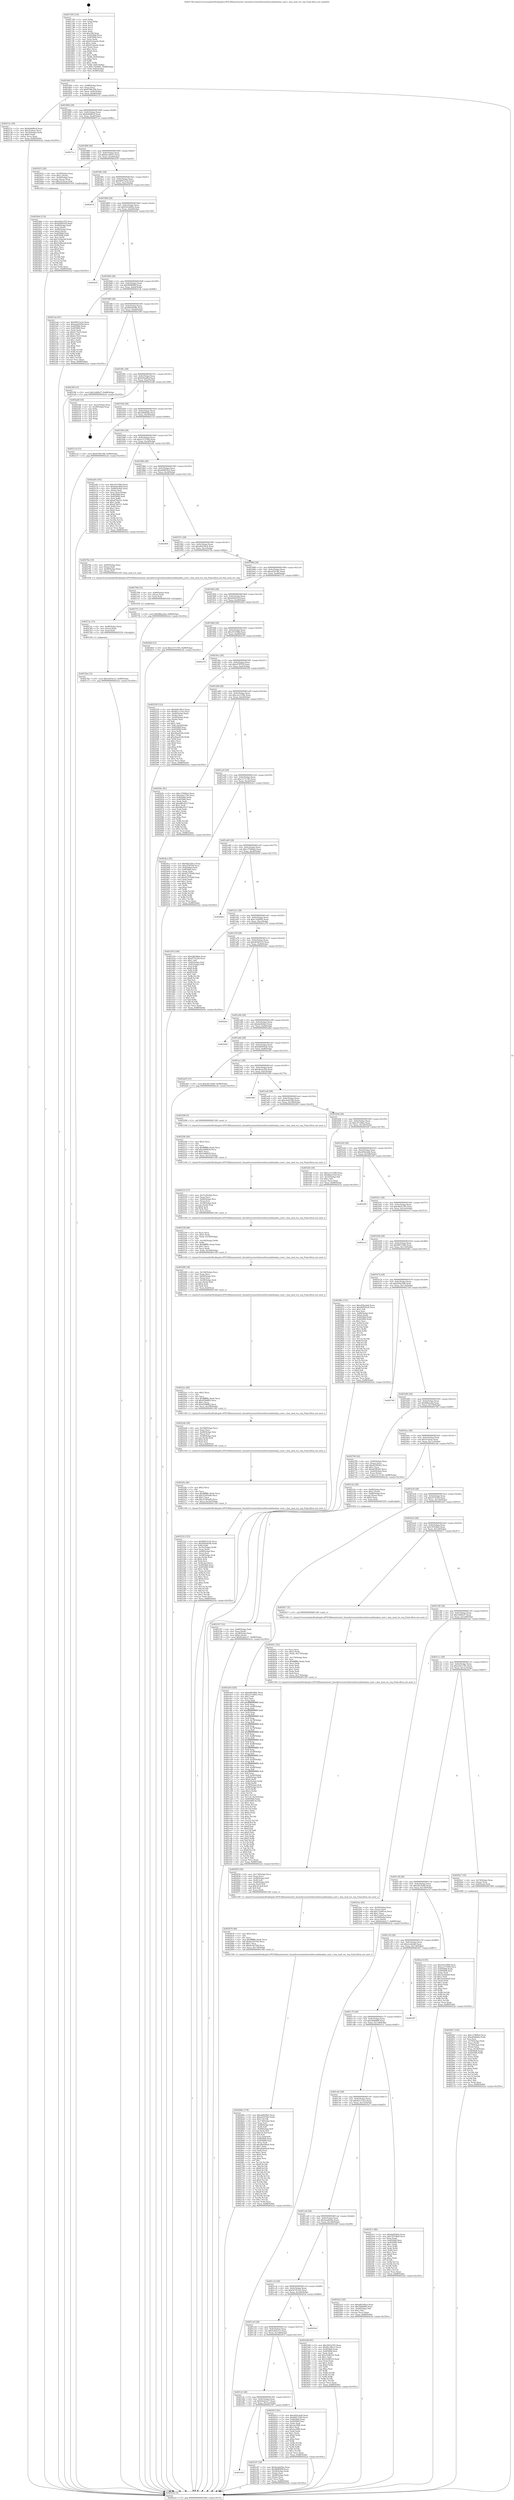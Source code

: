 digraph "0x4017d0" {
  label = "0x4017d0 (/mnt/c/Users/mathe/Desktop/tcc/POCII/binaries/extr_linuxdriversnetethernetbrocadebnabna_enet.c_bna_mod_res_req_Final-ollvm.out::main(0))"
  labelloc = "t"
  node[shape=record]

  Entry [label="",width=0.3,height=0.3,shape=circle,fillcolor=black,style=filled]
  "0x401844" [label="{
     0x401844 [32]\l
     | [instrs]\l
     &nbsp;&nbsp;0x401844 \<+6\>: mov -0x88(%rbp),%eax\l
     &nbsp;&nbsp;0x40184a \<+2\>: mov %eax,%ecx\l
     &nbsp;&nbsp;0x40184c \<+6\>: sub $0x8198c29b,%ecx\l
     &nbsp;&nbsp;0x401852 \<+6\>: mov %eax,-0x9c(%rbp)\l
     &nbsp;&nbsp;0x401858 \<+6\>: mov %ecx,-0xa0(%rbp)\l
     &nbsp;&nbsp;0x40185e \<+6\>: je 000000000040212c \<main+0x95c\>\l
  }"]
  "0x40212c" [label="{
     0x40212c [30]\l
     | [instrs]\l
     &nbsp;&nbsp;0x40212c \<+5\>: mov $0x8e8df8c8,%eax\l
     &nbsp;&nbsp;0x402131 \<+5\>: mov $0x1f1deae,%ecx\l
     &nbsp;&nbsp;0x402136 \<+3\>: mov -0x34(%rbp),%edx\l
     &nbsp;&nbsp;0x402139 \<+3\>: cmp $0x0,%edx\l
     &nbsp;&nbsp;0x40213c \<+3\>: cmove %ecx,%eax\l
     &nbsp;&nbsp;0x40213f \<+6\>: mov %eax,-0x88(%rbp)\l
     &nbsp;&nbsp;0x402145 \<+5\>: jmp 0000000000402e2e \<main+0x165e\>\l
  }"]
  "0x401864" [label="{
     0x401864 [28]\l
     | [instrs]\l
     &nbsp;&nbsp;0x401864 \<+5\>: jmp 0000000000401869 \<main+0x99\>\l
     &nbsp;&nbsp;0x401869 \<+6\>: mov -0x9c(%rbp),%eax\l
     &nbsp;&nbsp;0x40186f \<+5\>: sub $0x8e8df8c8,%eax\l
     &nbsp;&nbsp;0x401874 \<+6\>: mov %eax,-0xa4(%rbp)\l
     &nbsp;&nbsp;0x40187a \<+6\>: je 00000000004027ca \<main+0xffa\>\l
  }"]
  Exit [label="",width=0.3,height=0.3,shape=circle,fillcolor=black,style=filled,peripheries=2]
  "0x4027ca" [label="{
     0x4027ca\l
  }", style=dashed]
  "0x401880" [label="{
     0x401880 [28]\l
     | [instrs]\l
     &nbsp;&nbsp;0x401880 \<+5\>: jmp 0000000000401885 \<main+0xb5\>\l
     &nbsp;&nbsp;0x401885 \<+6\>: mov -0x9c(%rbp),%eax\l
     &nbsp;&nbsp;0x40188b \<+5\>: sub $0x8ecc8b15,%eax\l
     &nbsp;&nbsp;0x401890 \<+6\>: mov %eax,-0xa8(%rbp)\l
     &nbsp;&nbsp;0x401896 \<+6\>: je 0000000000402433 \<main+0xc63\>\l
  }"]
  "0x4027bb" [label="{
     0x4027bb [15]\l
     | [instrs]\l
     &nbsp;&nbsp;0x4027bb \<+10\>: movl $0x5e81bc12,-0x88(%rbp)\l
     &nbsp;&nbsp;0x4027c5 \<+5\>: jmp 0000000000402e2e \<main+0x165e\>\l
  }"]
  "0x402433" [label="{
     0x402433 [26]\l
     | [instrs]\l
     &nbsp;&nbsp;0x402433 \<+4\>: mov -0x50(%rbp),%rax\l
     &nbsp;&nbsp;0x402437 \<+6\>: movl $0x1,(%rax)\l
     &nbsp;&nbsp;0x40243d \<+4\>: mov -0x50(%rbp),%rax\l
     &nbsp;&nbsp;0x402441 \<+3\>: movslq (%rax),%rax\l
     &nbsp;&nbsp;0x402444 \<+4\>: imul $0x18,%rax,%rdi\l
     &nbsp;&nbsp;0x402448 \<+5\>: call 0000000000401050 \<malloc@plt\>\l
     | [calls]\l
     &nbsp;&nbsp;0x401050 \{1\} (unknown)\l
  }"]
  "0x40189c" [label="{
     0x40189c [28]\l
     | [instrs]\l
     &nbsp;&nbsp;0x40189c \<+5\>: jmp 00000000004018a1 \<main+0xd1\>\l
     &nbsp;&nbsp;0x4018a1 \<+6\>: mov -0x9c(%rbp),%eax\l
     &nbsp;&nbsp;0x4018a7 \<+5\>: sub $0x90015a32,%eax\l
     &nbsp;&nbsp;0x4018ac \<+6\>: mov %eax,-0xac(%rbp)\l
     &nbsp;&nbsp;0x4018b2 \<+6\>: je 0000000000402b7d \<main+0x13ad\>\l
  }"]
  "0x4027ac" [label="{
     0x4027ac [15]\l
     | [instrs]\l
     &nbsp;&nbsp;0x4027ac \<+4\>: mov -0x48(%rbp),%rax\l
     &nbsp;&nbsp;0x4027b0 \<+3\>: mov (%rax),%rax\l
     &nbsp;&nbsp;0x4027b3 \<+3\>: mov %rax,%rdi\l
     &nbsp;&nbsp;0x4027b6 \<+5\>: call 0000000000401030 \<free@plt\>\l
     | [calls]\l
     &nbsp;&nbsp;0x401030 \{1\} (unknown)\l
  }"]
  "0x402b7d" [label="{
     0x402b7d\l
  }", style=dashed]
  "0x4018b8" [label="{
     0x4018b8 [28]\l
     | [instrs]\l
     &nbsp;&nbsp;0x4018b8 \<+5\>: jmp 00000000004018bd \<main+0xed\>\l
     &nbsp;&nbsp;0x4018bd \<+6\>: mov -0x9c(%rbp),%eax\l
     &nbsp;&nbsp;0x4018c3 \<+5\>: sub $0x932e660a,%eax\l
     &nbsp;&nbsp;0x4018c8 \<+6\>: mov %eax,-0xb0(%rbp)\l
     &nbsp;&nbsp;0x4018ce \<+6\>: je 0000000000402b2f \<main+0x135f\>\l
  }"]
  "0x40279d" [label="{
     0x40279d [15]\l
     | [instrs]\l
     &nbsp;&nbsp;0x40279d \<+4\>: mov -0x60(%rbp),%rax\l
     &nbsp;&nbsp;0x4027a1 \<+3\>: mov (%rax),%rax\l
     &nbsp;&nbsp;0x4027a4 \<+3\>: mov %rax,%rdi\l
     &nbsp;&nbsp;0x4027a7 \<+5\>: call 0000000000401030 \<free@plt\>\l
     | [calls]\l
     &nbsp;&nbsp;0x401030 \{1\} (unknown)\l
  }"]
  "0x402b2f" [label="{
     0x402b2f\l
  }", style=dashed]
  "0x4018d4" [label="{
     0x4018d4 [28]\l
     | [instrs]\l
     &nbsp;&nbsp;0x4018d4 \<+5\>: jmp 00000000004018d9 \<main+0x109\>\l
     &nbsp;&nbsp;0x4018d9 \<+6\>: mov -0x9c(%rbp),%eax\l
     &nbsp;&nbsp;0x4018df \<+5\>: sub $0x969f099f,%eax\l
     &nbsp;&nbsp;0x4018e4 \<+6\>: mov %eax,-0xb4(%rbp)\l
     &nbsp;&nbsp;0x4018ea \<+6\>: je 00000000004021ab \<main+0x9db\>\l
  }"]
  "0x40269e" [label="{
     0x40269e [179]\l
     | [instrs]\l
     &nbsp;&nbsp;0x40269e \<+5\>: mov $0xda6f24b2,%ecx\l
     &nbsp;&nbsp;0x4026a3 \<+5\>: mov $0xad247dfc,%edx\l
     &nbsp;&nbsp;0x4026a8 \<+3\>: mov $0x1,%r10b\l
     &nbsp;&nbsp;0x4026ab \<+6\>: mov -0x178(%rbp),%esi\l
     &nbsp;&nbsp;0x4026b1 \<+3\>: imul %eax,%esi\l
     &nbsp;&nbsp;0x4026b4 \<+4\>: mov -0x48(%rbp),%r8\l
     &nbsp;&nbsp;0x4026b8 \<+3\>: mov (%r8),%r8\l
     &nbsp;&nbsp;0x4026bb \<+4\>: mov -0x40(%rbp),%r9\l
     &nbsp;&nbsp;0x4026bf \<+3\>: movslq (%r9),%r9\l
     &nbsp;&nbsp;0x4026c2 \<+4\>: imul $0x18,%r9,%r9\l
     &nbsp;&nbsp;0x4026c6 \<+3\>: add %r9,%r8\l
     &nbsp;&nbsp;0x4026c9 \<+4\>: mov %esi,0x4(%r8)\l
     &nbsp;&nbsp;0x4026cd \<+7\>: mov 0x4050b8,%eax\l
     &nbsp;&nbsp;0x4026d4 \<+7\>: mov 0x405068,%esi\l
     &nbsp;&nbsp;0x4026db \<+2\>: mov %eax,%edi\l
     &nbsp;&nbsp;0x4026dd \<+6\>: add $0xa8eb4de6,%edi\l
     &nbsp;&nbsp;0x4026e3 \<+3\>: sub $0x1,%edi\l
     &nbsp;&nbsp;0x4026e6 \<+6\>: sub $0xa8eb4de6,%edi\l
     &nbsp;&nbsp;0x4026ec \<+3\>: imul %edi,%eax\l
     &nbsp;&nbsp;0x4026ef \<+3\>: and $0x1,%eax\l
     &nbsp;&nbsp;0x4026f2 \<+3\>: cmp $0x0,%eax\l
     &nbsp;&nbsp;0x4026f5 \<+4\>: sete %r11b\l
     &nbsp;&nbsp;0x4026f9 \<+3\>: cmp $0xa,%esi\l
     &nbsp;&nbsp;0x4026fc \<+3\>: setl %bl\l
     &nbsp;&nbsp;0x4026ff \<+3\>: mov %r11b,%r14b\l
     &nbsp;&nbsp;0x402702 \<+4\>: xor $0xff,%r14b\l
     &nbsp;&nbsp;0x402706 \<+3\>: mov %bl,%r15b\l
     &nbsp;&nbsp;0x402709 \<+4\>: xor $0xff,%r15b\l
     &nbsp;&nbsp;0x40270d \<+4\>: xor $0x0,%r10b\l
     &nbsp;&nbsp;0x402711 \<+3\>: mov %r14b,%r12b\l
     &nbsp;&nbsp;0x402714 \<+4\>: and $0x0,%r12b\l
     &nbsp;&nbsp;0x402718 \<+3\>: and %r10b,%r11b\l
     &nbsp;&nbsp;0x40271b \<+3\>: mov %r15b,%r13b\l
     &nbsp;&nbsp;0x40271e \<+4\>: and $0x0,%r13b\l
     &nbsp;&nbsp;0x402722 \<+3\>: and %r10b,%bl\l
     &nbsp;&nbsp;0x402725 \<+3\>: or %r11b,%r12b\l
     &nbsp;&nbsp;0x402728 \<+3\>: or %bl,%r13b\l
     &nbsp;&nbsp;0x40272b \<+3\>: xor %r13b,%r12b\l
     &nbsp;&nbsp;0x40272e \<+3\>: or %r15b,%r14b\l
     &nbsp;&nbsp;0x402731 \<+4\>: xor $0xff,%r14b\l
     &nbsp;&nbsp;0x402735 \<+4\>: or $0x0,%r10b\l
     &nbsp;&nbsp;0x402739 \<+3\>: and %r10b,%r14b\l
     &nbsp;&nbsp;0x40273c \<+3\>: or %r14b,%r12b\l
     &nbsp;&nbsp;0x40273f \<+4\>: test $0x1,%r12b\l
     &nbsp;&nbsp;0x402743 \<+3\>: cmovne %edx,%ecx\l
     &nbsp;&nbsp;0x402746 \<+6\>: mov %ecx,-0x88(%rbp)\l
     &nbsp;&nbsp;0x40274c \<+5\>: jmp 0000000000402e2e \<main+0x165e\>\l
  }"]
  "0x4021ab" [label="{
     0x4021ab [91]\l
     | [instrs]\l
     &nbsp;&nbsp;0x4021ab \<+5\>: mov $0x90015a32,%eax\l
     &nbsp;&nbsp;0x4021b0 \<+5\>: mov $0xe4a4554d,%ecx\l
     &nbsp;&nbsp;0x4021b5 \<+7\>: mov 0x4050b8,%edx\l
     &nbsp;&nbsp;0x4021bc \<+7\>: mov 0x405068,%esi\l
     &nbsp;&nbsp;0x4021c3 \<+2\>: mov %edx,%edi\l
     &nbsp;&nbsp;0x4021c5 \<+6\>: sub $0xfcc7b21f,%edi\l
     &nbsp;&nbsp;0x4021cb \<+3\>: sub $0x1,%edi\l
     &nbsp;&nbsp;0x4021ce \<+6\>: add $0xfcc7b21f,%edi\l
     &nbsp;&nbsp;0x4021d4 \<+3\>: imul %edi,%edx\l
     &nbsp;&nbsp;0x4021d7 \<+3\>: and $0x1,%edx\l
     &nbsp;&nbsp;0x4021da \<+3\>: cmp $0x0,%edx\l
     &nbsp;&nbsp;0x4021dd \<+4\>: sete %r8b\l
     &nbsp;&nbsp;0x4021e1 \<+3\>: cmp $0xa,%esi\l
     &nbsp;&nbsp;0x4021e4 \<+4\>: setl %r9b\l
     &nbsp;&nbsp;0x4021e8 \<+3\>: mov %r8b,%r10b\l
     &nbsp;&nbsp;0x4021eb \<+3\>: and %r9b,%r10b\l
     &nbsp;&nbsp;0x4021ee \<+3\>: xor %r9b,%r8b\l
     &nbsp;&nbsp;0x4021f1 \<+3\>: or %r8b,%r10b\l
     &nbsp;&nbsp;0x4021f4 \<+4\>: test $0x1,%r10b\l
     &nbsp;&nbsp;0x4021f8 \<+3\>: cmovne %ecx,%eax\l
     &nbsp;&nbsp;0x4021fb \<+6\>: mov %eax,-0x88(%rbp)\l
     &nbsp;&nbsp;0x402201 \<+5\>: jmp 0000000000402e2e \<main+0x165e\>\l
  }"]
  "0x4018f0" [label="{
     0x4018f0 [28]\l
     | [instrs]\l
     &nbsp;&nbsp;0x4018f0 \<+5\>: jmp 00000000004018f5 \<main+0x125\>\l
     &nbsp;&nbsp;0x4018f5 \<+6\>: mov -0x9c(%rbp),%eax\l
     &nbsp;&nbsp;0x4018fb \<+5\>: sub $0x995b9c9b,%eax\l
     &nbsp;&nbsp;0x401900 \<+6\>: mov %eax,-0xb8(%rbp)\l
     &nbsp;&nbsp;0x401906 \<+6\>: je 000000000040239f \<main+0xbcf\>\l
  }"]
  "0x402676" [label="{
     0x402676 [40]\l
     | [instrs]\l
     &nbsp;&nbsp;0x402676 \<+5\>: mov $0x2,%ecx\l
     &nbsp;&nbsp;0x40267b \<+1\>: cltd\l
     &nbsp;&nbsp;0x40267c \<+2\>: idiv %ecx\l
     &nbsp;&nbsp;0x40267e \<+6\>: imul $0xfffffffe,%edx,%ecx\l
     &nbsp;&nbsp;0x402684 \<+6\>: add $0x6e3d37b0,%ecx\l
     &nbsp;&nbsp;0x40268a \<+3\>: add $0x1,%ecx\l
     &nbsp;&nbsp;0x40268d \<+6\>: sub $0x6e3d37b0,%ecx\l
     &nbsp;&nbsp;0x402693 \<+6\>: mov %ecx,-0x178(%rbp)\l
     &nbsp;&nbsp;0x402699 \<+5\>: call 0000000000401160 \<next_i\>\l
     | [calls]\l
     &nbsp;&nbsp;0x401160 \{1\} (/mnt/c/Users/mathe/Desktop/tcc/POCII/binaries/extr_linuxdriversnetethernetbrocadebnabna_enet.c_bna_mod_res_req_Final-ollvm.out::next_i)\l
  }"]
  "0x40239f" [label="{
     0x40239f [15]\l
     | [instrs]\l
     &nbsp;&nbsp;0x40239f \<+10\>: movl $0x1b4f6cf7,-0x88(%rbp)\l
     &nbsp;&nbsp;0x4023a9 \<+5\>: jmp 0000000000402e2e \<main+0x165e\>\l
  }"]
  "0x40190c" [label="{
     0x40190c [28]\l
     | [instrs]\l
     &nbsp;&nbsp;0x40190c \<+5\>: jmp 0000000000401911 \<main+0x141\>\l
     &nbsp;&nbsp;0x401911 \<+6\>: mov -0x9c(%rbp),%eax\l
     &nbsp;&nbsp;0x401917 \<+5\>: sub $0x9e6ed8af,%eax\l
     &nbsp;&nbsp;0x40191c \<+6\>: mov %eax,-0xbc(%rbp)\l
     &nbsp;&nbsp;0x401922 \<+6\>: je 0000000000402ad8 \<main+0x1308\>\l
  }"]
  "0x402650" [label="{
     0x402650 [38]\l
     | [instrs]\l
     &nbsp;&nbsp;0x402650 \<+6\>: mov -0x174(%rbp),%ecx\l
     &nbsp;&nbsp;0x402656 \<+3\>: imul %eax,%ecx\l
     &nbsp;&nbsp;0x402659 \<+4\>: mov -0x48(%rbp),%r8\l
     &nbsp;&nbsp;0x40265d \<+3\>: mov (%r8),%r8\l
     &nbsp;&nbsp;0x402660 \<+4\>: mov -0x40(%rbp),%r9\l
     &nbsp;&nbsp;0x402664 \<+3\>: movslq (%r9),%r9\l
     &nbsp;&nbsp;0x402667 \<+4\>: imul $0x18,%r9,%r9\l
     &nbsp;&nbsp;0x40266b \<+3\>: add %r9,%r8\l
     &nbsp;&nbsp;0x40266e \<+3\>: mov %ecx,(%r8)\l
     &nbsp;&nbsp;0x402671 \<+5\>: call 0000000000401160 \<next_i\>\l
     | [calls]\l
     &nbsp;&nbsp;0x401160 \{1\} (/mnt/c/Users/mathe/Desktop/tcc/POCII/binaries/extr_linuxdriversnetethernetbrocadebnabna_enet.c_bna_mod_res_req_Final-ollvm.out::next_i)\l
  }"]
  "0x402ad8" [label="{
     0x402ad8 [18]\l
     | [instrs]\l
     &nbsp;&nbsp;0x402ad8 \<+3\>: mov -0x2c(%rbp),%eax\l
     &nbsp;&nbsp;0x402adb \<+4\>: lea -0x28(%rbp),%rsp\l
     &nbsp;&nbsp;0x402adf \<+1\>: pop %rbx\l
     &nbsp;&nbsp;0x402ae0 \<+2\>: pop %r12\l
     &nbsp;&nbsp;0x402ae2 \<+2\>: pop %r13\l
     &nbsp;&nbsp;0x402ae4 \<+2\>: pop %r14\l
     &nbsp;&nbsp;0x402ae6 \<+2\>: pop %r15\l
     &nbsp;&nbsp;0x402ae8 \<+1\>: pop %rbp\l
     &nbsp;&nbsp;0x402ae9 \<+1\>: ret\l
  }"]
  "0x401928" [label="{
     0x401928 [28]\l
     | [instrs]\l
     &nbsp;&nbsp;0x401928 \<+5\>: jmp 000000000040192d \<main+0x15d\>\l
     &nbsp;&nbsp;0x40192d \<+6\>: mov -0x9c(%rbp),%eax\l
     &nbsp;&nbsp;0x401933 \<+5\>: sub $0xa00dfdda,%eax\l
     &nbsp;&nbsp;0x401938 \<+6\>: mov %eax,-0xc0(%rbp)\l
     &nbsp;&nbsp;0x40193e \<+6\>: je 000000000040211d \<main+0x94d\>\l
  }"]
  "0x40261c" [label="{
     0x40261c [52]\l
     | [instrs]\l
     &nbsp;&nbsp;0x40261c \<+2\>: xor %ecx,%ecx\l
     &nbsp;&nbsp;0x40261e \<+5\>: mov $0x2,%edx\l
     &nbsp;&nbsp;0x402623 \<+6\>: mov %edx,-0x170(%rbp)\l
     &nbsp;&nbsp;0x402629 \<+1\>: cltd\l
     &nbsp;&nbsp;0x40262a \<+6\>: mov -0x170(%rbp),%esi\l
     &nbsp;&nbsp;0x402630 \<+2\>: idiv %esi\l
     &nbsp;&nbsp;0x402632 \<+6\>: imul $0xfffffffe,%edx,%edx\l
     &nbsp;&nbsp;0x402638 \<+2\>: mov %ecx,%edi\l
     &nbsp;&nbsp;0x40263a \<+2\>: sub %edx,%edi\l
     &nbsp;&nbsp;0x40263c \<+2\>: mov %ecx,%edx\l
     &nbsp;&nbsp;0x40263e \<+3\>: sub $0x1,%edx\l
     &nbsp;&nbsp;0x402641 \<+2\>: add %edx,%edi\l
     &nbsp;&nbsp;0x402643 \<+2\>: sub %edi,%ecx\l
     &nbsp;&nbsp;0x402645 \<+6\>: mov %ecx,-0x174(%rbp)\l
     &nbsp;&nbsp;0x40264b \<+5\>: call 0000000000401160 \<next_i\>\l
     | [calls]\l
     &nbsp;&nbsp;0x401160 \{1\} (/mnt/c/Users/mathe/Desktop/tcc/POCII/binaries/extr_linuxdriversnetethernetbrocadebnabna_enet.c_bna_mod_res_req_Final-ollvm.out::next_i)\l
  }"]
  "0x40211d" [label="{
     0x40211d [15]\l
     | [instrs]\l
     &nbsp;&nbsp;0x40211d \<+10\>: movl $0x8198c29b,-0x88(%rbp)\l
     &nbsp;&nbsp;0x402127 \<+5\>: jmp 0000000000402e2e \<main+0x165e\>\l
  }"]
  "0x401944" [label="{
     0x401944 [28]\l
     | [instrs]\l
     &nbsp;&nbsp;0x401944 \<+5\>: jmp 0000000000401949 \<main+0x179\>\l
     &nbsp;&nbsp;0x401949 \<+6\>: mov -0x9c(%rbp),%eax\l
     &nbsp;&nbsp;0x40194f \<+5\>: sub $0xa127559d,%eax\l
     &nbsp;&nbsp;0x401954 \<+6\>: mov %eax,-0xc4(%rbp)\l
     &nbsp;&nbsp;0x40195a \<+6\>: je 0000000000402a6f \<main+0x129f\>\l
  }"]
  "0x40244d" [label="{
     0x40244d [114]\l
     | [instrs]\l
     &nbsp;&nbsp;0x40244d \<+5\>: mov $0xe8d3a705,%ecx\l
     &nbsp;&nbsp;0x402452 \<+5\>: mov $0xb048162f,%edx\l
     &nbsp;&nbsp;0x402457 \<+4\>: mov -0x48(%rbp),%rdi\l
     &nbsp;&nbsp;0x40245b \<+3\>: mov %rax,(%rdi)\l
     &nbsp;&nbsp;0x40245e \<+4\>: mov -0x40(%rbp),%rax\l
     &nbsp;&nbsp;0x402462 \<+6\>: movl $0x0,(%rax)\l
     &nbsp;&nbsp;0x402468 \<+7\>: mov 0x4050b8,%esi\l
     &nbsp;&nbsp;0x40246f \<+8\>: mov 0x405068,%r8d\l
     &nbsp;&nbsp;0x402477 \<+3\>: mov %esi,%r9d\l
     &nbsp;&nbsp;0x40247a \<+7\>: add $0x5169a2df,%r9d\l
     &nbsp;&nbsp;0x402481 \<+4\>: sub $0x1,%r9d\l
     &nbsp;&nbsp;0x402485 \<+7\>: sub $0x5169a2df,%r9d\l
     &nbsp;&nbsp;0x40248c \<+4\>: imul %r9d,%esi\l
     &nbsp;&nbsp;0x402490 \<+3\>: and $0x1,%esi\l
     &nbsp;&nbsp;0x402493 \<+3\>: cmp $0x0,%esi\l
     &nbsp;&nbsp;0x402496 \<+4\>: sete %r10b\l
     &nbsp;&nbsp;0x40249a \<+4\>: cmp $0xa,%r8d\l
     &nbsp;&nbsp;0x40249e \<+4\>: setl %r11b\l
     &nbsp;&nbsp;0x4024a2 \<+3\>: mov %r10b,%bl\l
     &nbsp;&nbsp;0x4024a5 \<+3\>: and %r11b,%bl\l
     &nbsp;&nbsp;0x4024a8 \<+3\>: xor %r11b,%r10b\l
     &nbsp;&nbsp;0x4024ab \<+3\>: or %r10b,%bl\l
     &nbsp;&nbsp;0x4024ae \<+3\>: test $0x1,%bl\l
     &nbsp;&nbsp;0x4024b1 \<+3\>: cmovne %edx,%ecx\l
     &nbsp;&nbsp;0x4024b4 \<+6\>: mov %ecx,-0x88(%rbp)\l
     &nbsp;&nbsp;0x4024ba \<+5\>: jmp 0000000000402e2e \<main+0x165e\>\l
  }"]
  "0x402a6f" [label="{
     0x402a6f [105]\l
     | [instrs]\l
     &nbsp;&nbsp;0x402a6f \<+5\>: mov $0xc0533f8d,%eax\l
     &nbsp;&nbsp;0x402a74 \<+5\>: mov $0x9e6ed8af,%ecx\l
     &nbsp;&nbsp;0x402a79 \<+4\>: mov -0x80(%rbp),%rdx\l
     &nbsp;&nbsp;0x402a7d \<+2\>: mov (%rdx),%esi\l
     &nbsp;&nbsp;0x402a7f \<+3\>: mov %esi,-0x2c(%rbp)\l
     &nbsp;&nbsp;0x402a82 \<+7\>: mov 0x4050b8,%esi\l
     &nbsp;&nbsp;0x402a89 \<+7\>: mov 0x405068,%edi\l
     &nbsp;&nbsp;0x402a90 \<+3\>: mov %esi,%r8d\l
     &nbsp;&nbsp;0x402a93 \<+7\>: add $0xaf74d331,%r8d\l
     &nbsp;&nbsp;0x402a9a \<+4\>: sub $0x1,%r8d\l
     &nbsp;&nbsp;0x402a9e \<+7\>: sub $0xaf74d331,%r8d\l
     &nbsp;&nbsp;0x402aa5 \<+4\>: imul %r8d,%esi\l
     &nbsp;&nbsp;0x402aa9 \<+3\>: and $0x1,%esi\l
     &nbsp;&nbsp;0x402aac \<+3\>: cmp $0x0,%esi\l
     &nbsp;&nbsp;0x402aaf \<+4\>: sete %r9b\l
     &nbsp;&nbsp;0x402ab3 \<+3\>: cmp $0xa,%edi\l
     &nbsp;&nbsp;0x402ab6 \<+4\>: setl %r10b\l
     &nbsp;&nbsp;0x402aba \<+3\>: mov %r9b,%r11b\l
     &nbsp;&nbsp;0x402abd \<+3\>: and %r10b,%r11b\l
     &nbsp;&nbsp;0x402ac0 \<+3\>: xor %r10b,%r9b\l
     &nbsp;&nbsp;0x402ac3 \<+3\>: or %r9b,%r11b\l
     &nbsp;&nbsp;0x402ac6 \<+4\>: test $0x1,%r11b\l
     &nbsp;&nbsp;0x402aca \<+3\>: cmovne %ecx,%eax\l
     &nbsp;&nbsp;0x402acd \<+6\>: mov %eax,-0x88(%rbp)\l
     &nbsp;&nbsp;0x402ad3 \<+5\>: jmp 0000000000402e2e \<main+0x165e\>\l
  }"]
  "0x401960" [label="{
     0x401960 [28]\l
     | [instrs]\l
     &nbsp;&nbsp;0x401960 \<+5\>: jmp 0000000000401965 \<main+0x195\>\l
     &nbsp;&nbsp;0x401965 \<+6\>: mov -0x9c(%rbp),%eax\l
     &nbsp;&nbsp;0x40196b \<+5\>: sub $0xa6df55b3,%eax\l
     &nbsp;&nbsp;0x401970 \<+6\>: mov %eax,-0xc8(%rbp)\l
     &nbsp;&nbsp;0x401976 \<+6\>: je 0000000000402904 \<main+0x1134\>\l
  }"]
  "0x402322" [label="{
     0x402322 [125]\l
     | [instrs]\l
     &nbsp;&nbsp;0x402322 \<+5\>: mov $0x90015a32,%ecx\l
     &nbsp;&nbsp;0x402327 \<+5\>: mov $0x995b9c9b,%edx\l
     &nbsp;&nbsp;0x40232c \<+3\>: xor %r8d,%r8d\l
     &nbsp;&nbsp;0x40232f \<+7\>: mov -0x16c(%rbp),%r9d\l
     &nbsp;&nbsp;0x402336 \<+4\>: imul %eax,%r9d\l
     &nbsp;&nbsp;0x40233a \<+4\>: mov -0x60(%rbp),%rsi\l
     &nbsp;&nbsp;0x40233e \<+3\>: mov (%rsi),%rsi\l
     &nbsp;&nbsp;0x402341 \<+4\>: mov -0x58(%rbp),%rdi\l
     &nbsp;&nbsp;0x402345 \<+3\>: movslq (%rdi),%rdi\l
     &nbsp;&nbsp;0x402348 \<+4\>: shl $0x4,%rdi\l
     &nbsp;&nbsp;0x40234c \<+3\>: add %rdi,%rsi\l
     &nbsp;&nbsp;0x40234f \<+4\>: mov %r9d,0xc(%rsi)\l
     &nbsp;&nbsp;0x402353 \<+7\>: mov 0x4050b8,%eax\l
     &nbsp;&nbsp;0x40235a \<+8\>: mov 0x405068,%r9d\l
     &nbsp;&nbsp;0x402362 \<+4\>: sub $0x1,%r8d\l
     &nbsp;&nbsp;0x402366 \<+3\>: mov %eax,%r10d\l
     &nbsp;&nbsp;0x402369 \<+3\>: add %r8d,%r10d\l
     &nbsp;&nbsp;0x40236c \<+4\>: imul %r10d,%eax\l
     &nbsp;&nbsp;0x402370 \<+3\>: and $0x1,%eax\l
     &nbsp;&nbsp;0x402373 \<+3\>: cmp $0x0,%eax\l
     &nbsp;&nbsp;0x402376 \<+4\>: sete %r11b\l
     &nbsp;&nbsp;0x40237a \<+4\>: cmp $0xa,%r9d\l
     &nbsp;&nbsp;0x40237e \<+3\>: setl %bl\l
     &nbsp;&nbsp;0x402381 \<+3\>: mov %r11b,%r14b\l
     &nbsp;&nbsp;0x402384 \<+3\>: and %bl,%r14b\l
     &nbsp;&nbsp;0x402387 \<+3\>: xor %bl,%r11b\l
     &nbsp;&nbsp;0x40238a \<+3\>: or %r11b,%r14b\l
     &nbsp;&nbsp;0x40238d \<+4\>: test $0x1,%r14b\l
     &nbsp;&nbsp;0x402391 \<+3\>: cmovne %edx,%ecx\l
     &nbsp;&nbsp;0x402394 \<+6\>: mov %ecx,-0x88(%rbp)\l
     &nbsp;&nbsp;0x40239a \<+5\>: jmp 0000000000402e2e \<main+0x165e\>\l
  }"]
  "0x402904" [label="{
     0x402904\l
  }", style=dashed]
  "0x40197c" [label="{
     0x40197c [28]\l
     | [instrs]\l
     &nbsp;&nbsp;0x40197c \<+5\>: jmp 0000000000401981 \<main+0x1b1\>\l
     &nbsp;&nbsp;0x401981 \<+6\>: mov -0x9c(%rbp),%eax\l
     &nbsp;&nbsp;0x401987 \<+5\>: sub $0xa8d164c4,%eax\l
     &nbsp;&nbsp;0x40198c \<+6\>: mov %eax,-0xcc(%rbp)\l
     &nbsp;&nbsp;0x401992 \<+6\>: je 000000000040278a \<main+0xfba\>\l
  }"]
  "0x4022fa" [label="{
     0x4022fa [40]\l
     | [instrs]\l
     &nbsp;&nbsp;0x4022fa \<+5\>: mov $0x2,%ecx\l
     &nbsp;&nbsp;0x4022ff \<+1\>: cltd\l
     &nbsp;&nbsp;0x402300 \<+2\>: idiv %ecx\l
     &nbsp;&nbsp;0x402302 \<+6\>: imul $0xfffffffe,%edx,%ecx\l
     &nbsp;&nbsp;0x402308 \<+6\>: sub $0x32365a9b,%ecx\l
     &nbsp;&nbsp;0x40230e \<+3\>: add $0x1,%ecx\l
     &nbsp;&nbsp;0x402311 \<+6\>: add $0x32365a9b,%ecx\l
     &nbsp;&nbsp;0x402317 \<+6\>: mov %ecx,-0x16c(%rbp)\l
     &nbsp;&nbsp;0x40231d \<+5\>: call 0000000000401160 \<next_i\>\l
     | [calls]\l
     &nbsp;&nbsp;0x401160 \{1\} (/mnt/c/Users/mathe/Desktop/tcc/POCII/binaries/extr_linuxdriversnetethernetbrocadebnabna_enet.c_bna_mod_res_req_Final-ollvm.out::next_i)\l
  }"]
  "0x40278a" [label="{
     0x40278a [19]\l
     | [instrs]\l
     &nbsp;&nbsp;0x40278a \<+4\>: mov -0x60(%rbp),%rax\l
     &nbsp;&nbsp;0x40278e \<+3\>: mov (%rax),%rdi\l
     &nbsp;&nbsp;0x402791 \<+4\>: mov -0x48(%rbp),%rax\l
     &nbsp;&nbsp;0x402795 \<+3\>: mov (%rax),%rsi\l
     &nbsp;&nbsp;0x402798 \<+5\>: call 0000000000401430 \<bna_mod_res_req\>\l
     | [calls]\l
     &nbsp;&nbsp;0x401430 \{1\} (/mnt/c/Users/mathe/Desktop/tcc/POCII/binaries/extr_linuxdriversnetethernetbrocadebnabna_enet.c_bna_mod_res_req_Final-ollvm.out::bna_mod_res_req)\l
  }"]
  "0x401998" [label="{
     0x401998 [28]\l
     | [instrs]\l
     &nbsp;&nbsp;0x401998 \<+5\>: jmp 000000000040199d \<main+0x1cd\>\l
     &nbsp;&nbsp;0x40199d \<+6\>: mov -0x9c(%rbp),%eax\l
     &nbsp;&nbsp;0x4019a3 \<+5\>: sub $0xad247dfc,%eax\l
     &nbsp;&nbsp;0x4019a8 \<+6\>: mov %eax,-0xd0(%rbp)\l
     &nbsp;&nbsp;0x4019ae \<+6\>: je 0000000000402751 \<main+0xf81\>\l
  }"]
  "0x4022d4" [label="{
     0x4022d4 [38]\l
     | [instrs]\l
     &nbsp;&nbsp;0x4022d4 \<+6\>: mov -0x168(%rbp),%ecx\l
     &nbsp;&nbsp;0x4022da \<+3\>: imul %eax,%ecx\l
     &nbsp;&nbsp;0x4022dd \<+4\>: mov -0x60(%rbp),%rsi\l
     &nbsp;&nbsp;0x4022e1 \<+3\>: mov (%rsi),%rsi\l
     &nbsp;&nbsp;0x4022e4 \<+4\>: mov -0x58(%rbp),%rdi\l
     &nbsp;&nbsp;0x4022e8 \<+3\>: movslq (%rdi),%rdi\l
     &nbsp;&nbsp;0x4022eb \<+4\>: shl $0x4,%rdi\l
     &nbsp;&nbsp;0x4022ef \<+3\>: add %rdi,%rsi\l
     &nbsp;&nbsp;0x4022f2 \<+3\>: mov %ecx,0x8(%rsi)\l
     &nbsp;&nbsp;0x4022f5 \<+5\>: call 0000000000401160 \<next_i\>\l
     | [calls]\l
     &nbsp;&nbsp;0x401160 \{1\} (/mnt/c/Users/mathe/Desktop/tcc/POCII/binaries/extr_linuxdriversnetethernetbrocadebnabna_enet.c_bna_mod_res_req_Final-ollvm.out::next_i)\l
  }"]
  "0x402751" [label="{
     0x402751 [15]\l
     | [instrs]\l
     &nbsp;&nbsp;0x402751 \<+10\>: movl $0xf88aea0a,-0x88(%rbp)\l
     &nbsp;&nbsp;0x40275b \<+5\>: jmp 0000000000402e2e \<main+0x165e\>\l
  }"]
  "0x4019b4" [label="{
     0x4019b4 [28]\l
     | [instrs]\l
     &nbsp;&nbsp;0x4019b4 \<+5\>: jmp 00000000004019b9 \<main+0x1e9\>\l
     &nbsp;&nbsp;0x4019b9 \<+6\>: mov -0x9c(%rbp),%eax\l
     &nbsp;&nbsp;0x4019bf \<+5\>: sub $0xb048162f,%eax\l
     &nbsp;&nbsp;0x4019c4 \<+6\>: mov %eax,-0xd4(%rbp)\l
     &nbsp;&nbsp;0x4019ca \<+6\>: je 00000000004024bf \<main+0xcef\>\l
  }"]
  "0x4022ac" [label="{
     0x4022ac [40]\l
     | [instrs]\l
     &nbsp;&nbsp;0x4022ac \<+5\>: mov $0x2,%ecx\l
     &nbsp;&nbsp;0x4022b1 \<+1\>: cltd\l
     &nbsp;&nbsp;0x4022b2 \<+2\>: idiv %ecx\l
     &nbsp;&nbsp;0x4022b4 \<+6\>: imul $0xfffffffe,%edx,%ecx\l
     &nbsp;&nbsp;0x4022ba \<+6\>: sub $0x459bff02,%ecx\l
     &nbsp;&nbsp;0x4022c0 \<+3\>: add $0x1,%ecx\l
     &nbsp;&nbsp;0x4022c3 \<+6\>: add $0x459bff02,%ecx\l
     &nbsp;&nbsp;0x4022c9 \<+6\>: mov %ecx,-0x168(%rbp)\l
     &nbsp;&nbsp;0x4022cf \<+5\>: call 0000000000401160 \<next_i\>\l
     | [calls]\l
     &nbsp;&nbsp;0x401160 \{1\} (/mnt/c/Users/mathe/Desktop/tcc/POCII/binaries/extr_linuxdriversnetethernetbrocadebnabna_enet.c_bna_mod_res_req_Final-ollvm.out::next_i)\l
  }"]
  "0x4024bf" [label="{
     0x4024bf [15]\l
     | [instrs]\l
     &nbsp;&nbsp;0x4024bf \<+10\>: movl $0xc317e745,-0x88(%rbp)\l
     &nbsp;&nbsp;0x4024c9 \<+5\>: jmp 0000000000402e2e \<main+0x165e\>\l
  }"]
  "0x4019d0" [label="{
     0x4019d0 [28]\l
     | [instrs]\l
     &nbsp;&nbsp;0x4019d0 \<+5\>: jmp 00000000004019d5 \<main+0x205\>\l
     &nbsp;&nbsp;0x4019d5 \<+6\>: mov -0x9c(%rbp),%eax\l
     &nbsp;&nbsp;0x4019db \<+5\>: sub $0xc0533f8d,%eax\l
     &nbsp;&nbsp;0x4019e0 \<+6\>: mov %eax,-0xd8(%rbp)\l
     &nbsp;&nbsp;0x4019e6 \<+6\>: je 0000000000402e19 \<main+0x1649\>\l
  }"]
  "0x402286" [label="{
     0x402286 [38]\l
     | [instrs]\l
     &nbsp;&nbsp;0x402286 \<+6\>: mov -0x164(%rbp),%ecx\l
     &nbsp;&nbsp;0x40228c \<+3\>: imul %eax,%ecx\l
     &nbsp;&nbsp;0x40228f \<+4\>: mov -0x60(%rbp),%rsi\l
     &nbsp;&nbsp;0x402293 \<+3\>: mov (%rsi),%rsi\l
     &nbsp;&nbsp;0x402296 \<+4\>: mov -0x58(%rbp),%rdi\l
     &nbsp;&nbsp;0x40229a \<+3\>: movslq (%rdi),%rdi\l
     &nbsp;&nbsp;0x40229d \<+4\>: shl $0x4,%rdi\l
     &nbsp;&nbsp;0x4022a1 \<+3\>: add %rdi,%rsi\l
     &nbsp;&nbsp;0x4022a4 \<+3\>: mov %ecx,0x4(%rsi)\l
     &nbsp;&nbsp;0x4022a7 \<+5\>: call 0000000000401160 \<next_i\>\l
     | [calls]\l
     &nbsp;&nbsp;0x401160 \{1\} (/mnt/c/Users/mathe/Desktop/tcc/POCII/binaries/extr_linuxdriversnetethernetbrocadebnabna_enet.c_bna_mod_res_req_Final-ollvm.out::next_i)\l
  }"]
  "0x402e19" [label="{
     0x402e19\l
  }", style=dashed]
  "0x4019ec" [label="{
     0x4019ec [28]\l
     | [instrs]\l
     &nbsp;&nbsp;0x4019ec \<+5\>: jmp 00000000004019f1 \<main+0x221\>\l
     &nbsp;&nbsp;0x4019f1 \<+6\>: mov -0x9c(%rbp),%eax\l
     &nbsp;&nbsp;0x4019f7 \<+5\>: sub $0xc07ff704,%eax\l
     &nbsp;&nbsp;0x4019fc \<+6\>: mov %eax,-0xdc(%rbp)\l
     &nbsp;&nbsp;0x401a02 \<+6\>: je 0000000000402529 \<main+0xd59\>\l
  }"]
  "0x402258" [label="{
     0x402258 [46]\l
     | [instrs]\l
     &nbsp;&nbsp;0x402258 \<+2\>: xor %ecx,%ecx\l
     &nbsp;&nbsp;0x40225a \<+5\>: mov $0x2,%edx\l
     &nbsp;&nbsp;0x40225f \<+6\>: mov %edx,-0x160(%rbp)\l
     &nbsp;&nbsp;0x402265 \<+1\>: cltd\l
     &nbsp;&nbsp;0x402266 \<+7\>: mov -0x160(%rbp),%r8d\l
     &nbsp;&nbsp;0x40226d \<+3\>: idiv %r8d\l
     &nbsp;&nbsp;0x402270 \<+6\>: imul $0xfffffffe,%edx,%edx\l
     &nbsp;&nbsp;0x402276 \<+3\>: sub $0x1,%ecx\l
     &nbsp;&nbsp;0x402279 \<+2\>: sub %ecx,%edx\l
     &nbsp;&nbsp;0x40227b \<+6\>: mov %edx,-0x164(%rbp)\l
     &nbsp;&nbsp;0x402281 \<+5\>: call 0000000000401160 \<next_i\>\l
     | [calls]\l
     &nbsp;&nbsp;0x401160 \{1\} (/mnt/c/Users/mathe/Desktop/tcc/POCII/binaries/extr_linuxdriversnetethernetbrocadebnabna_enet.c_bna_mod_res_req_Final-ollvm.out::next_i)\l
  }"]
  "0x402529" [label="{
     0x402529 [122]\l
     | [instrs]\l
     &nbsp;&nbsp;0x402529 \<+5\>: mov $0x6db740e2,%eax\l
     &nbsp;&nbsp;0x40252e \<+5\>: mov $0x4b1115ea,%ecx\l
     &nbsp;&nbsp;0x402533 \<+4\>: mov -0x40(%rbp),%rdx\l
     &nbsp;&nbsp;0x402537 \<+2\>: mov (%rdx),%esi\l
     &nbsp;&nbsp;0x402539 \<+4\>: mov -0x50(%rbp),%rdx\l
     &nbsp;&nbsp;0x40253d \<+2\>: cmp (%rdx),%esi\l
     &nbsp;&nbsp;0x40253f \<+4\>: setl %dil\l
     &nbsp;&nbsp;0x402543 \<+4\>: and $0x1,%dil\l
     &nbsp;&nbsp;0x402547 \<+4\>: mov %dil,-0x2d(%rbp)\l
     &nbsp;&nbsp;0x40254b \<+7\>: mov 0x4050b8,%esi\l
     &nbsp;&nbsp;0x402552 \<+8\>: mov 0x405068,%r8d\l
     &nbsp;&nbsp;0x40255a \<+3\>: mov %esi,%r9d\l
     &nbsp;&nbsp;0x40255d \<+7\>: sub $0x26aa0140,%r9d\l
     &nbsp;&nbsp;0x402564 \<+4\>: sub $0x1,%r9d\l
     &nbsp;&nbsp;0x402568 \<+7\>: add $0x26aa0140,%r9d\l
     &nbsp;&nbsp;0x40256f \<+4\>: imul %r9d,%esi\l
     &nbsp;&nbsp;0x402573 \<+3\>: and $0x1,%esi\l
     &nbsp;&nbsp;0x402576 \<+3\>: cmp $0x0,%esi\l
     &nbsp;&nbsp;0x402579 \<+4\>: sete %dil\l
     &nbsp;&nbsp;0x40257d \<+4\>: cmp $0xa,%r8d\l
     &nbsp;&nbsp;0x402581 \<+4\>: setl %r10b\l
     &nbsp;&nbsp;0x402585 \<+3\>: mov %dil,%r11b\l
     &nbsp;&nbsp;0x402588 \<+3\>: and %r10b,%r11b\l
     &nbsp;&nbsp;0x40258b \<+3\>: xor %r10b,%dil\l
     &nbsp;&nbsp;0x40258e \<+3\>: or %dil,%r11b\l
     &nbsp;&nbsp;0x402591 \<+4\>: test $0x1,%r11b\l
     &nbsp;&nbsp;0x402595 \<+3\>: cmovne %ecx,%eax\l
     &nbsp;&nbsp;0x402598 \<+6\>: mov %eax,-0x88(%rbp)\l
     &nbsp;&nbsp;0x40259e \<+5\>: jmp 0000000000402e2e \<main+0x165e\>\l
  }"]
  "0x401a08" [label="{
     0x401a08 [28]\l
     | [instrs]\l
     &nbsp;&nbsp;0x401a08 \<+5\>: jmp 0000000000401a0d \<main+0x23d\>\l
     &nbsp;&nbsp;0x401a0d \<+6\>: mov -0x9c(%rbp),%eax\l
     &nbsp;&nbsp;0x401a13 \<+5\>: sub $0xc2e1530b,%eax\l
     &nbsp;&nbsp;0x401a18 \<+6\>: mov %eax,-0xe0(%rbp)\l
     &nbsp;&nbsp;0x401a1e \<+6\>: je 000000000040204c \<main+0x87c\>\l
  }"]
  "0x402233" [label="{
     0x402233 [37]\l
     | [instrs]\l
     &nbsp;&nbsp;0x402233 \<+6\>: mov -0x15c(%rbp),%ecx\l
     &nbsp;&nbsp;0x402239 \<+3\>: imul %eax,%ecx\l
     &nbsp;&nbsp;0x40223c \<+4\>: mov -0x60(%rbp),%rsi\l
     &nbsp;&nbsp;0x402240 \<+3\>: mov (%rsi),%rsi\l
     &nbsp;&nbsp;0x402243 \<+4\>: mov -0x58(%rbp),%rdi\l
     &nbsp;&nbsp;0x402247 \<+3\>: movslq (%rdi),%rdi\l
     &nbsp;&nbsp;0x40224a \<+4\>: shl $0x4,%rdi\l
     &nbsp;&nbsp;0x40224e \<+3\>: add %rdi,%rsi\l
     &nbsp;&nbsp;0x402251 \<+2\>: mov %ecx,(%rsi)\l
     &nbsp;&nbsp;0x402253 \<+5\>: call 0000000000401160 \<next_i\>\l
     | [calls]\l
     &nbsp;&nbsp;0x401160 \{1\} (/mnt/c/Users/mathe/Desktop/tcc/POCII/binaries/extr_linuxdriversnetethernetbrocadebnabna_enet.c_bna_mod_res_req_Final-ollvm.out::next_i)\l
  }"]
  "0x40204c" [label="{
     0x40204c [91]\l
     | [instrs]\l
     &nbsp;&nbsp;0x40204c \<+5\>: mov $0xc37669a4,%eax\l
     &nbsp;&nbsp;0x402051 \<+5\>: mov $0x226c170e,%ecx\l
     &nbsp;&nbsp;0x402056 \<+7\>: mov 0x4050b8,%edx\l
     &nbsp;&nbsp;0x40205d \<+7\>: mov 0x405068,%esi\l
     &nbsp;&nbsp;0x402064 \<+2\>: mov %edx,%edi\l
     &nbsp;&nbsp;0x402066 \<+6\>: add $0xd86c6227,%edi\l
     &nbsp;&nbsp;0x40206c \<+3\>: sub $0x1,%edi\l
     &nbsp;&nbsp;0x40206f \<+6\>: sub $0xd86c6227,%edi\l
     &nbsp;&nbsp;0x402075 \<+3\>: imul %edi,%edx\l
     &nbsp;&nbsp;0x402078 \<+3\>: and $0x1,%edx\l
     &nbsp;&nbsp;0x40207b \<+3\>: cmp $0x0,%edx\l
     &nbsp;&nbsp;0x40207e \<+4\>: sete %r8b\l
     &nbsp;&nbsp;0x402082 \<+3\>: cmp $0xa,%esi\l
     &nbsp;&nbsp;0x402085 \<+4\>: setl %r9b\l
     &nbsp;&nbsp;0x402089 \<+3\>: mov %r8b,%r10b\l
     &nbsp;&nbsp;0x40208c \<+3\>: and %r9b,%r10b\l
     &nbsp;&nbsp;0x40208f \<+3\>: xor %r9b,%r8b\l
     &nbsp;&nbsp;0x402092 \<+3\>: or %r8b,%r10b\l
     &nbsp;&nbsp;0x402095 \<+4\>: test $0x1,%r10b\l
     &nbsp;&nbsp;0x402099 \<+3\>: cmovne %ecx,%eax\l
     &nbsp;&nbsp;0x40209c \<+6\>: mov %eax,-0x88(%rbp)\l
     &nbsp;&nbsp;0x4020a2 \<+5\>: jmp 0000000000402e2e \<main+0x165e\>\l
  }"]
  "0x401a24" [label="{
     0x401a24 [28]\l
     | [instrs]\l
     &nbsp;&nbsp;0x401a24 \<+5\>: jmp 0000000000401a29 \<main+0x259\>\l
     &nbsp;&nbsp;0x401a29 \<+6\>: mov -0x9c(%rbp),%eax\l
     &nbsp;&nbsp;0x401a2f \<+5\>: sub $0xc317e745,%eax\l
     &nbsp;&nbsp;0x401a34 \<+6\>: mov %eax,-0xe4(%rbp)\l
     &nbsp;&nbsp;0x401a3a \<+6\>: je 00000000004024ce \<main+0xcfe\>\l
  }"]
  "0x40220b" [label="{
     0x40220b [40]\l
     | [instrs]\l
     &nbsp;&nbsp;0x40220b \<+5\>: mov $0x2,%ecx\l
     &nbsp;&nbsp;0x402210 \<+1\>: cltd\l
     &nbsp;&nbsp;0x402211 \<+2\>: idiv %ecx\l
     &nbsp;&nbsp;0x402213 \<+6\>: imul $0xfffffffe,%edx,%ecx\l
     &nbsp;&nbsp;0x402219 \<+6\>: add $0x2d46634,%ecx\l
     &nbsp;&nbsp;0x40221f \<+3\>: add $0x1,%ecx\l
     &nbsp;&nbsp;0x402222 \<+6\>: sub $0x2d46634,%ecx\l
     &nbsp;&nbsp;0x402228 \<+6\>: mov %ecx,-0x15c(%rbp)\l
     &nbsp;&nbsp;0x40222e \<+5\>: call 0000000000401160 \<next_i\>\l
     | [calls]\l
     &nbsp;&nbsp;0x401160 \{1\} (/mnt/c/Users/mathe/Desktop/tcc/POCII/binaries/extr_linuxdriversnetethernetbrocadebnabna_enet.c_bna_mod_res_req_Final-ollvm.out::next_i)\l
  }"]
  "0x4024ce" [label="{
     0x4024ce [91]\l
     | [instrs]\l
     &nbsp;&nbsp;0x4024ce \<+5\>: mov $0x6db740e2,%eax\l
     &nbsp;&nbsp;0x4024d3 \<+5\>: mov $0xc07ff704,%ecx\l
     &nbsp;&nbsp;0x4024d8 \<+7\>: mov 0x4050b8,%edx\l
     &nbsp;&nbsp;0x4024df \<+7\>: mov 0x405068,%esi\l
     &nbsp;&nbsp;0x4024e6 \<+2\>: mov %edx,%edi\l
     &nbsp;&nbsp;0x4024e8 \<+6\>: add $0x45279284,%edi\l
     &nbsp;&nbsp;0x4024ee \<+3\>: sub $0x1,%edi\l
     &nbsp;&nbsp;0x4024f1 \<+6\>: sub $0x45279284,%edi\l
     &nbsp;&nbsp;0x4024f7 \<+3\>: imul %edi,%edx\l
     &nbsp;&nbsp;0x4024fa \<+3\>: and $0x1,%edx\l
     &nbsp;&nbsp;0x4024fd \<+3\>: cmp $0x0,%edx\l
     &nbsp;&nbsp;0x402500 \<+4\>: sete %r8b\l
     &nbsp;&nbsp;0x402504 \<+3\>: cmp $0xa,%esi\l
     &nbsp;&nbsp;0x402507 \<+4\>: setl %r9b\l
     &nbsp;&nbsp;0x40250b \<+3\>: mov %r8b,%r10b\l
     &nbsp;&nbsp;0x40250e \<+3\>: and %r9b,%r10b\l
     &nbsp;&nbsp;0x402511 \<+3\>: xor %r9b,%r8b\l
     &nbsp;&nbsp;0x402514 \<+3\>: or %r8b,%r10b\l
     &nbsp;&nbsp;0x402517 \<+4\>: test $0x1,%r10b\l
     &nbsp;&nbsp;0x40251b \<+3\>: cmovne %ecx,%eax\l
     &nbsp;&nbsp;0x40251e \<+6\>: mov %eax,-0x88(%rbp)\l
     &nbsp;&nbsp;0x402524 \<+5\>: jmp 0000000000402e2e \<main+0x165e\>\l
  }"]
  "0x401a40" [label="{
     0x401a40 [28]\l
     | [instrs]\l
     &nbsp;&nbsp;0x401a40 \<+5\>: jmp 0000000000401a45 \<main+0x275\>\l
     &nbsp;&nbsp;0x401a45 \<+6\>: mov -0x9c(%rbp),%eax\l
     &nbsp;&nbsp;0x401a4b \<+5\>: sub $0xc37669a4,%eax\l
     &nbsp;&nbsp;0x401a50 \<+6\>: mov %eax,-0xe8(%rbp)\l
     &nbsp;&nbsp;0x401a56 \<+6\>: je 0000000000402b4d \<main+0x137d\>\l
  }"]
  "0x401d18" [label="{
     0x401d18\l
  }", style=dashed]
  "0x402b4d" [label="{
     0x402b4d\l
  }", style=dashed]
  "0x401a5c" [label="{
     0x401a5c [28]\l
     | [instrs]\l
     &nbsp;&nbsp;0x401a5c \<+5\>: jmp 0000000000401a61 \<main+0x291\>\l
     &nbsp;&nbsp;0x401a61 \<+6\>: mov -0x9c(%rbp),%eax\l
     &nbsp;&nbsp;0x401a67 \<+5\>: sub $0xc7d269f5,%eax\l
     &nbsp;&nbsp;0x401a6c \<+6\>: mov %eax,-0xec(%rbp)\l
     &nbsp;&nbsp;0x401a72 \<+6\>: je 0000000000401d76 \<main+0x5a6\>\l
  }"]
  "0x402187" [label="{
     0x402187 [36]\l
     | [instrs]\l
     &nbsp;&nbsp;0x402187 \<+5\>: mov $0x4eadd24a,%eax\l
     &nbsp;&nbsp;0x40218c \<+5\>: mov $0x969f099f,%ecx\l
     &nbsp;&nbsp;0x402191 \<+4\>: mov -0x58(%rbp),%rdx\l
     &nbsp;&nbsp;0x402195 \<+2\>: mov (%rdx),%esi\l
     &nbsp;&nbsp;0x402197 \<+4\>: mov -0x68(%rbp),%rdx\l
     &nbsp;&nbsp;0x40219b \<+2\>: cmp (%rdx),%esi\l
     &nbsp;&nbsp;0x40219d \<+3\>: cmovl %ecx,%eax\l
     &nbsp;&nbsp;0x4021a0 \<+6\>: mov %eax,-0x88(%rbp)\l
     &nbsp;&nbsp;0x4021a6 \<+5\>: jmp 0000000000402e2e \<main+0x165e\>\l
  }"]
  "0x401d76" [label="{
     0x401d76 [106]\l
     | [instrs]\l
     &nbsp;&nbsp;0x401d76 \<+5\>: mov $0x6df168de,%eax\l
     &nbsp;&nbsp;0x401d7b \<+5\>: mov $0xd77b320,%ecx\l
     &nbsp;&nbsp;0x401d80 \<+2\>: mov $0x1,%dl\l
     &nbsp;&nbsp;0x401d82 \<+7\>: mov -0x82(%rbp),%sil\l
     &nbsp;&nbsp;0x401d89 \<+7\>: mov -0x81(%rbp),%dil\l
     &nbsp;&nbsp;0x401d90 \<+3\>: mov %sil,%r8b\l
     &nbsp;&nbsp;0x401d93 \<+4\>: xor $0xff,%r8b\l
     &nbsp;&nbsp;0x401d97 \<+3\>: mov %dil,%r9b\l
     &nbsp;&nbsp;0x401d9a \<+4\>: xor $0xff,%r9b\l
     &nbsp;&nbsp;0x401d9e \<+3\>: xor $0x1,%dl\l
     &nbsp;&nbsp;0x401da1 \<+3\>: mov %r8b,%r10b\l
     &nbsp;&nbsp;0x401da4 \<+4\>: and $0xff,%r10b\l
     &nbsp;&nbsp;0x401da8 \<+3\>: and %dl,%sil\l
     &nbsp;&nbsp;0x401dab \<+3\>: mov %r9b,%r11b\l
     &nbsp;&nbsp;0x401dae \<+4\>: and $0xff,%r11b\l
     &nbsp;&nbsp;0x401db2 \<+3\>: and %dl,%dil\l
     &nbsp;&nbsp;0x401db5 \<+3\>: or %sil,%r10b\l
     &nbsp;&nbsp;0x401db8 \<+3\>: or %dil,%r11b\l
     &nbsp;&nbsp;0x401dbb \<+3\>: xor %r11b,%r10b\l
     &nbsp;&nbsp;0x401dbe \<+3\>: or %r9b,%r8b\l
     &nbsp;&nbsp;0x401dc1 \<+4\>: xor $0xff,%r8b\l
     &nbsp;&nbsp;0x401dc5 \<+3\>: or $0x1,%dl\l
     &nbsp;&nbsp;0x401dc8 \<+3\>: and %dl,%r8b\l
     &nbsp;&nbsp;0x401dcb \<+3\>: or %r8b,%r10b\l
     &nbsp;&nbsp;0x401dce \<+4\>: test $0x1,%r10b\l
     &nbsp;&nbsp;0x401dd2 \<+3\>: cmovne %ecx,%eax\l
     &nbsp;&nbsp;0x401dd5 \<+6\>: mov %eax,-0x88(%rbp)\l
     &nbsp;&nbsp;0x401ddb \<+5\>: jmp 0000000000402e2e \<main+0x165e\>\l
  }"]
  "0x401a78" [label="{
     0x401a78 [28]\l
     | [instrs]\l
     &nbsp;&nbsp;0x401a78 \<+5\>: jmp 0000000000401a7d \<main+0x2ad\>\l
     &nbsp;&nbsp;0x401a7d \<+6\>: mov -0x9c(%rbp),%eax\l
     &nbsp;&nbsp;0x401a83 \<+5\>: sub $0xd93b0135,%eax\l
     &nbsp;&nbsp;0x401a88 \<+6\>: mov %eax,-0xf0(%rbp)\l
     &nbsp;&nbsp;0x401a8e \<+6\>: je 0000000000402dec \<main+0x161c\>\l
  }"]
  "0x402e2e" [label="{
     0x402e2e [5]\l
     | [instrs]\l
     &nbsp;&nbsp;0x402e2e \<+5\>: jmp 0000000000401844 \<main+0x74\>\l
  }"]
  "0x4017d0" [label="{
     0x4017d0 [116]\l
     | [instrs]\l
     &nbsp;&nbsp;0x4017d0 \<+1\>: push %rbp\l
     &nbsp;&nbsp;0x4017d1 \<+3\>: mov %rsp,%rbp\l
     &nbsp;&nbsp;0x4017d4 \<+2\>: push %r15\l
     &nbsp;&nbsp;0x4017d6 \<+2\>: push %r14\l
     &nbsp;&nbsp;0x4017d8 \<+2\>: push %r13\l
     &nbsp;&nbsp;0x4017da \<+2\>: push %r12\l
     &nbsp;&nbsp;0x4017dc \<+1\>: push %rbx\l
     &nbsp;&nbsp;0x4017dd \<+7\>: sub $0x198,%rsp\l
     &nbsp;&nbsp;0x4017e4 \<+7\>: mov 0x4050b8,%eax\l
     &nbsp;&nbsp;0x4017eb \<+7\>: mov 0x405068,%ecx\l
     &nbsp;&nbsp;0x4017f2 \<+2\>: mov %eax,%edx\l
     &nbsp;&nbsp;0x4017f4 \<+6\>: add $0x91e4ae4e,%edx\l
     &nbsp;&nbsp;0x4017fa \<+3\>: sub $0x1,%edx\l
     &nbsp;&nbsp;0x4017fd \<+6\>: sub $0x91e4ae4e,%edx\l
     &nbsp;&nbsp;0x401803 \<+3\>: imul %edx,%eax\l
     &nbsp;&nbsp;0x401806 \<+3\>: and $0x1,%eax\l
     &nbsp;&nbsp;0x401809 \<+3\>: cmp $0x0,%eax\l
     &nbsp;&nbsp;0x40180c \<+4\>: sete %r8b\l
     &nbsp;&nbsp;0x401810 \<+4\>: and $0x1,%r8b\l
     &nbsp;&nbsp;0x401814 \<+7\>: mov %r8b,-0x82(%rbp)\l
     &nbsp;&nbsp;0x40181b \<+3\>: cmp $0xa,%ecx\l
     &nbsp;&nbsp;0x40181e \<+4\>: setl %r8b\l
     &nbsp;&nbsp;0x401822 \<+4\>: and $0x1,%r8b\l
     &nbsp;&nbsp;0x401826 \<+7\>: mov %r8b,-0x81(%rbp)\l
     &nbsp;&nbsp;0x40182d \<+10\>: movl $0xc7d269f5,-0x88(%rbp)\l
     &nbsp;&nbsp;0x401837 \<+6\>: mov %edi,-0x8c(%rbp)\l
     &nbsp;&nbsp;0x40183d \<+7\>: mov %rsi,-0x98(%rbp)\l
  }"]
  "0x401cfc" [label="{
     0x401cfc [28]\l
     | [instrs]\l
     &nbsp;&nbsp;0x401cfc \<+5\>: jmp 0000000000401d01 \<main+0x531\>\l
     &nbsp;&nbsp;0x401d01 \<+6\>: mov -0x9c(%rbp),%eax\l
     &nbsp;&nbsp;0x401d07 \<+5\>: sub $0x65ab2e17,%eax\l
     &nbsp;&nbsp;0x401d0c \<+6\>: mov %eax,-0x14c(%rbp)\l
     &nbsp;&nbsp;0x401d12 \<+6\>: je 0000000000402187 \<main+0x9b7\>\l
  }"]
  "0x402dec" [label="{
     0x402dec\l
  }", style=dashed]
  "0x401a94" [label="{
     0x401a94 [28]\l
     | [instrs]\l
     &nbsp;&nbsp;0x401a94 \<+5\>: jmp 0000000000401a99 \<main+0x2c9\>\l
     &nbsp;&nbsp;0x401a99 \<+6\>: mov -0x9c(%rbp),%eax\l
     &nbsp;&nbsp;0x401a9f \<+5\>: sub $0xda6f24b2,%eax\l
     &nbsp;&nbsp;0x401aa4 \<+6\>: mov %eax,-0xf4(%rbp)\l
     &nbsp;&nbsp;0x401aaa \<+6\>: je 0000000000402d42 \<main+0x1572\>\l
  }"]
  "0x402913" [label="{
     0x402913 [91]\l
     | [instrs]\l
     &nbsp;&nbsp;0x402913 \<+5\>: mov $0xe85bcbd4,%eax\l
     &nbsp;&nbsp;0x402918 \<+5\>: mov $0xf0911040,%ecx\l
     &nbsp;&nbsp;0x40291d \<+7\>: mov 0x4050b8,%edx\l
     &nbsp;&nbsp;0x402924 \<+7\>: mov 0x405068,%esi\l
     &nbsp;&nbsp;0x40292b \<+2\>: mov %edx,%edi\l
     &nbsp;&nbsp;0x40292d \<+6\>: add $0x2ac99fb,%edi\l
     &nbsp;&nbsp;0x402933 \<+3\>: sub $0x1,%edi\l
     &nbsp;&nbsp;0x402936 \<+6\>: sub $0x2ac99fb,%edi\l
     &nbsp;&nbsp;0x40293c \<+3\>: imul %edi,%edx\l
     &nbsp;&nbsp;0x40293f \<+3\>: and $0x1,%edx\l
     &nbsp;&nbsp;0x402942 \<+3\>: cmp $0x0,%edx\l
     &nbsp;&nbsp;0x402945 \<+4\>: sete %r8b\l
     &nbsp;&nbsp;0x402949 \<+3\>: cmp $0xa,%esi\l
     &nbsp;&nbsp;0x40294c \<+4\>: setl %r9b\l
     &nbsp;&nbsp;0x402950 \<+3\>: mov %r8b,%r10b\l
     &nbsp;&nbsp;0x402953 \<+3\>: and %r9b,%r10b\l
     &nbsp;&nbsp;0x402956 \<+3\>: xor %r9b,%r8b\l
     &nbsp;&nbsp;0x402959 \<+3\>: or %r8b,%r10b\l
     &nbsp;&nbsp;0x40295c \<+4\>: test $0x1,%r10b\l
     &nbsp;&nbsp;0x402960 \<+3\>: cmovne %ecx,%eax\l
     &nbsp;&nbsp;0x402963 \<+6\>: mov %eax,-0x88(%rbp)\l
     &nbsp;&nbsp;0x402969 \<+5\>: jmp 0000000000402e2e \<main+0x165e\>\l
  }"]
  "0x402d42" [label="{
     0x402d42\l
  }", style=dashed]
  "0x401ab0" [label="{
     0x401ab0 [28]\l
     | [instrs]\l
     &nbsp;&nbsp;0x401ab0 \<+5\>: jmp 0000000000401ab5 \<main+0x2e5\>\l
     &nbsp;&nbsp;0x401ab5 \<+6\>: mov -0x9c(%rbp),%eax\l
     &nbsp;&nbsp;0x401abb \<+5\>: sub $0xdb8505a6,%eax\l
     &nbsp;&nbsp;0x401ac0 \<+6\>: mov %eax,-0xf8(%rbp)\l
     &nbsp;&nbsp;0x401ac6 \<+6\>: je 0000000000402a05 \<main+0x1235\>\l
  }"]
  "0x401ce0" [label="{
     0x401ce0 [28]\l
     | [instrs]\l
     &nbsp;&nbsp;0x401ce0 \<+5\>: jmp 0000000000401ce5 \<main+0x515\>\l
     &nbsp;&nbsp;0x401ce5 \<+6\>: mov -0x9c(%rbp),%eax\l
     &nbsp;&nbsp;0x401ceb \<+5\>: sub $0x5e81bc12,%eax\l
     &nbsp;&nbsp;0x401cf0 \<+6\>: mov %eax,-0x148(%rbp)\l
     &nbsp;&nbsp;0x401cf6 \<+6\>: je 0000000000402913 \<main+0x1143\>\l
  }"]
  "0x402a05" [label="{
     0x402a05 [15]\l
     | [instrs]\l
     &nbsp;&nbsp;0x402a05 \<+10\>: movl $0x2827fe60,-0x88(%rbp)\l
     &nbsp;&nbsp;0x402a0f \<+5\>: jmp 0000000000402e2e \<main+0x165e\>\l
  }"]
  "0x401acc" [label="{
     0x401acc [28]\l
     | [instrs]\l
     &nbsp;&nbsp;0x401acc \<+5\>: jmp 0000000000401ad1 \<main+0x301\>\l
     &nbsp;&nbsp;0x401ad1 \<+6\>: mov -0x9c(%rbp),%eax\l
     &nbsp;&nbsp;0x401ad7 \<+5\>: sub $0xdba2cf5d,%eax\l
     &nbsp;&nbsp;0x401adc \<+6\>: mov %eax,-0xfc(%rbp)\l
     &nbsp;&nbsp;0x401ae2 \<+6\>: je 0000000000401f44 \<main+0x774\>\l
  }"]
  "0x40203d" [label="{
     0x40203d\l
  }", style=dashed]
  "0x401f44" [label="{
     0x401f44\l
  }", style=dashed]
  "0x401ae8" [label="{
     0x401ae8 [28]\l
     | [instrs]\l
     &nbsp;&nbsp;0x401ae8 \<+5\>: jmp 0000000000401aed \<main+0x31d\>\l
     &nbsp;&nbsp;0x401aed \<+6\>: mov -0x9c(%rbp),%eax\l
     &nbsp;&nbsp;0x401af3 \<+5\>: sub $0xe4a4554d,%eax\l
     &nbsp;&nbsp;0x401af8 \<+6\>: mov %eax,-0x100(%rbp)\l
     &nbsp;&nbsp;0x401afe \<+6\>: je 0000000000402206 \<main+0xa36\>\l
  }"]
  "0x401cc4" [label="{
     0x401cc4 [28]\l
     | [instrs]\l
     &nbsp;&nbsp;0x401cc4 \<+5\>: jmp 0000000000401cc9 \<main+0x4f9\>\l
     &nbsp;&nbsp;0x401cc9 \<+6\>: mov -0x9c(%rbp),%eax\l
     &nbsp;&nbsp;0x401ccf \<+5\>: sub $0x5b7453a5,%eax\l
     &nbsp;&nbsp;0x401cd4 \<+6\>: mov %eax,-0x144(%rbp)\l
     &nbsp;&nbsp;0x401cda \<+6\>: je 000000000040203d \<main+0x86d\>\l
  }"]
  "0x402206" [label="{
     0x402206 [5]\l
     | [instrs]\l
     &nbsp;&nbsp;0x402206 \<+5\>: call 0000000000401160 \<next_i\>\l
     | [calls]\l
     &nbsp;&nbsp;0x401160 \{1\} (/mnt/c/Users/mathe/Desktop/tcc/POCII/binaries/extr_linuxdriversnetethernetbrocadebnabna_enet.c_bna_mod_res_req_Final-ollvm.out::next_i)\l
  }"]
  "0x401b04" [label="{
     0x401b04 [28]\l
     | [instrs]\l
     &nbsp;&nbsp;0x401b04 \<+5\>: jmp 0000000000401b09 \<main+0x339\>\l
     &nbsp;&nbsp;0x401b09 \<+6\>: mov -0x9c(%rbp),%eax\l
     &nbsp;&nbsp;0x401b0f \<+5\>: sub $0xe57cd9ee,%eax\l
     &nbsp;&nbsp;0x401b14 \<+6\>: mov %eax,-0x104(%rbp)\l
     &nbsp;&nbsp;0x401b1a \<+6\>: je 0000000000401f26 \<main+0x756\>\l
  }"]
  "0x4023d8" [label="{
     0x4023d8 [91]\l
     | [instrs]\l
     &nbsp;&nbsp;0x4023d8 \<+5\>: mov $0xe8d3a705,%eax\l
     &nbsp;&nbsp;0x4023dd \<+5\>: mov $0x8ecc8b15,%ecx\l
     &nbsp;&nbsp;0x4023e2 \<+7\>: mov 0x4050b8,%edx\l
     &nbsp;&nbsp;0x4023e9 \<+7\>: mov 0x405068,%esi\l
     &nbsp;&nbsp;0x4023f0 \<+2\>: mov %edx,%edi\l
     &nbsp;&nbsp;0x4023f2 \<+6\>: add $0x1fc8831b,%edi\l
     &nbsp;&nbsp;0x4023f8 \<+3\>: sub $0x1,%edi\l
     &nbsp;&nbsp;0x4023fb \<+6\>: sub $0x1fc8831b,%edi\l
     &nbsp;&nbsp;0x402401 \<+3\>: imul %edi,%edx\l
     &nbsp;&nbsp;0x402404 \<+3\>: and $0x1,%edx\l
     &nbsp;&nbsp;0x402407 \<+3\>: cmp $0x0,%edx\l
     &nbsp;&nbsp;0x40240a \<+4\>: sete %r8b\l
     &nbsp;&nbsp;0x40240e \<+3\>: cmp $0xa,%esi\l
     &nbsp;&nbsp;0x402411 \<+4\>: setl %r9b\l
     &nbsp;&nbsp;0x402415 \<+3\>: mov %r8b,%r10b\l
     &nbsp;&nbsp;0x402418 \<+3\>: and %r9b,%r10b\l
     &nbsp;&nbsp;0x40241b \<+3\>: xor %r9b,%r8b\l
     &nbsp;&nbsp;0x40241e \<+3\>: or %r8b,%r10b\l
     &nbsp;&nbsp;0x402421 \<+4\>: test $0x1,%r10b\l
     &nbsp;&nbsp;0x402425 \<+3\>: cmovne %ecx,%eax\l
     &nbsp;&nbsp;0x402428 \<+6\>: mov %eax,-0x88(%rbp)\l
     &nbsp;&nbsp;0x40242e \<+5\>: jmp 0000000000402e2e \<main+0x165e\>\l
  }"]
  "0x401f26" [label="{
     0x401f26 [30]\l
     | [instrs]\l
     &nbsp;&nbsp;0x401f26 \<+5\>: mov $0xc2e1530b,%eax\l
     &nbsp;&nbsp;0x401f2b \<+5\>: mov $0xdba2cf5d,%ecx\l
     &nbsp;&nbsp;0x401f30 \<+3\>: mov -0x35(%rbp),%dl\l
     &nbsp;&nbsp;0x401f33 \<+3\>: test $0x1,%dl\l
     &nbsp;&nbsp;0x401f36 \<+3\>: cmovne %ecx,%eax\l
     &nbsp;&nbsp;0x401f39 \<+6\>: mov %eax,-0x88(%rbp)\l
     &nbsp;&nbsp;0x401f3f \<+5\>: jmp 0000000000402e2e \<main+0x165e\>\l
  }"]
  "0x401b20" [label="{
     0x401b20 [28]\l
     | [instrs]\l
     &nbsp;&nbsp;0x401b20 \<+5\>: jmp 0000000000401b25 \<main+0x355\>\l
     &nbsp;&nbsp;0x401b25 \<+6\>: mov -0x9c(%rbp),%eax\l
     &nbsp;&nbsp;0x401b2b \<+5\>: sub $0xe85bcbd4,%eax\l
     &nbsp;&nbsp;0x401b30 \<+6\>: mov %eax,-0x108(%rbp)\l
     &nbsp;&nbsp;0x401b36 \<+6\>: je 0000000000402e00 \<main+0x1630\>\l
  }"]
  "0x401ca8" [label="{
     0x401ca8 [28]\l
     | [instrs]\l
     &nbsp;&nbsp;0x401ca8 \<+5\>: jmp 0000000000401cad \<main+0x4dd\>\l
     &nbsp;&nbsp;0x401cad \<+6\>: mov -0x9c(%rbp),%eax\l
     &nbsp;&nbsp;0x401cb3 \<+5\>: sub $0x4eadd24a,%eax\l
     &nbsp;&nbsp;0x401cb8 \<+6\>: mov %eax,-0x140(%rbp)\l
     &nbsp;&nbsp;0x401cbe \<+6\>: je 00000000004023d8 \<main+0xc08\>\l
  }"]
  "0x402e00" [label="{
     0x402e00\l
  }", style=dashed]
  "0x401b3c" [label="{
     0x401b3c [28]\l
     | [instrs]\l
     &nbsp;&nbsp;0x401b3c \<+5\>: jmp 0000000000401b41 \<main+0x371\>\l
     &nbsp;&nbsp;0x401b41 \<+6\>: mov -0x9c(%rbp),%eax\l
     &nbsp;&nbsp;0x401b47 \<+5\>: sub $0xe8d3a705,%eax\l
     &nbsp;&nbsp;0x401b4c \<+6\>: mov %eax,-0x10c(%rbp)\l
     &nbsp;&nbsp;0x401b52 \<+6\>: je 0000000000402ce3 \<main+0x1513\>\l
  }"]
  "0x4025a3" [label="{
     0x4025a3 [30]\l
     | [instrs]\l
     &nbsp;&nbsp;0x4025a3 \<+5\>: mov $0xa8d164c4,%eax\l
     &nbsp;&nbsp;0x4025a8 \<+5\>: mov $0x2fdb6f80,%ecx\l
     &nbsp;&nbsp;0x4025ad \<+3\>: mov -0x2d(%rbp),%dl\l
     &nbsp;&nbsp;0x4025b0 \<+3\>: test $0x1,%dl\l
     &nbsp;&nbsp;0x4025b3 \<+3\>: cmovne %ecx,%eax\l
     &nbsp;&nbsp;0x4025b6 \<+6\>: mov %eax,-0x88(%rbp)\l
     &nbsp;&nbsp;0x4025bc \<+5\>: jmp 0000000000402e2e \<main+0x165e\>\l
  }"]
  "0x402ce3" [label="{
     0x402ce3\l
  }", style=dashed]
  "0x401b58" [label="{
     0x401b58 [28]\l
     | [instrs]\l
     &nbsp;&nbsp;0x401b58 \<+5\>: jmp 0000000000401b5d \<main+0x38d\>\l
     &nbsp;&nbsp;0x401b5d \<+6\>: mov -0x9c(%rbp),%eax\l
     &nbsp;&nbsp;0x401b63 \<+5\>: sub $0xf0911040,%eax\l
     &nbsp;&nbsp;0x401b68 \<+6\>: mov %eax,-0x110(%rbp)\l
     &nbsp;&nbsp;0x401b6e \<+6\>: je 000000000040296e \<main+0x119e\>\l
  }"]
  "0x401c8c" [label="{
     0x401c8c [28]\l
     | [instrs]\l
     &nbsp;&nbsp;0x401c8c \<+5\>: jmp 0000000000401c91 \<main+0x4c1\>\l
     &nbsp;&nbsp;0x401c91 \<+6\>: mov -0x9c(%rbp),%eax\l
     &nbsp;&nbsp;0x401c97 \<+5\>: sub $0x4b1115ea,%eax\l
     &nbsp;&nbsp;0x401c9c \<+6\>: mov %eax,-0x13c(%rbp)\l
     &nbsp;&nbsp;0x401ca2 \<+6\>: je 00000000004025a3 \<main+0xdd3\>\l
  }"]
  "0x40296e" [label="{
     0x40296e [151]\l
     | [instrs]\l
     &nbsp;&nbsp;0x40296e \<+5\>: mov $0xe85bcbd4,%eax\l
     &nbsp;&nbsp;0x402973 \<+5\>: mov $0xdb8505a6,%ecx\l
     &nbsp;&nbsp;0x402978 \<+2\>: mov $0x1,%dl\l
     &nbsp;&nbsp;0x40297a \<+2\>: xor %esi,%esi\l
     &nbsp;&nbsp;0x40297c \<+4\>: mov -0x80(%rbp),%rdi\l
     &nbsp;&nbsp;0x402980 \<+6\>: movl $0x0,(%rdi)\l
     &nbsp;&nbsp;0x402986 \<+8\>: mov 0x4050b8,%r8d\l
     &nbsp;&nbsp;0x40298e \<+8\>: mov 0x405068,%r9d\l
     &nbsp;&nbsp;0x402996 \<+3\>: sub $0x1,%esi\l
     &nbsp;&nbsp;0x402999 \<+3\>: mov %r8d,%r10d\l
     &nbsp;&nbsp;0x40299c \<+3\>: add %esi,%r10d\l
     &nbsp;&nbsp;0x40299f \<+4\>: imul %r10d,%r8d\l
     &nbsp;&nbsp;0x4029a3 \<+4\>: and $0x1,%r8d\l
     &nbsp;&nbsp;0x4029a7 \<+4\>: cmp $0x0,%r8d\l
     &nbsp;&nbsp;0x4029ab \<+4\>: sete %r11b\l
     &nbsp;&nbsp;0x4029af \<+4\>: cmp $0xa,%r9d\l
     &nbsp;&nbsp;0x4029b3 \<+3\>: setl %bl\l
     &nbsp;&nbsp;0x4029b6 \<+3\>: mov %r11b,%r14b\l
     &nbsp;&nbsp;0x4029b9 \<+4\>: xor $0xff,%r14b\l
     &nbsp;&nbsp;0x4029bd \<+3\>: mov %bl,%r15b\l
     &nbsp;&nbsp;0x4029c0 \<+4\>: xor $0xff,%r15b\l
     &nbsp;&nbsp;0x4029c4 \<+3\>: xor $0x0,%dl\l
     &nbsp;&nbsp;0x4029c7 \<+3\>: mov %r14b,%r12b\l
     &nbsp;&nbsp;0x4029ca \<+4\>: and $0x0,%r12b\l
     &nbsp;&nbsp;0x4029ce \<+3\>: and %dl,%r11b\l
     &nbsp;&nbsp;0x4029d1 \<+3\>: mov %r15b,%r13b\l
     &nbsp;&nbsp;0x4029d4 \<+4\>: and $0x0,%r13b\l
     &nbsp;&nbsp;0x4029d8 \<+2\>: and %dl,%bl\l
     &nbsp;&nbsp;0x4029da \<+3\>: or %r11b,%r12b\l
     &nbsp;&nbsp;0x4029dd \<+3\>: or %bl,%r13b\l
     &nbsp;&nbsp;0x4029e0 \<+3\>: xor %r13b,%r12b\l
     &nbsp;&nbsp;0x4029e3 \<+3\>: or %r15b,%r14b\l
     &nbsp;&nbsp;0x4029e6 \<+4\>: xor $0xff,%r14b\l
     &nbsp;&nbsp;0x4029ea \<+3\>: or $0x0,%dl\l
     &nbsp;&nbsp;0x4029ed \<+3\>: and %dl,%r14b\l
     &nbsp;&nbsp;0x4029f0 \<+3\>: or %r14b,%r12b\l
     &nbsp;&nbsp;0x4029f3 \<+4\>: test $0x1,%r12b\l
     &nbsp;&nbsp;0x4029f7 \<+3\>: cmovne %ecx,%eax\l
     &nbsp;&nbsp;0x4029fa \<+6\>: mov %eax,-0x88(%rbp)\l
     &nbsp;&nbsp;0x402a00 \<+5\>: jmp 0000000000402e2e \<main+0x165e\>\l
  }"]
  "0x401b74" [label="{
     0x401b74 [28]\l
     | [instrs]\l
     &nbsp;&nbsp;0x401b74 \<+5\>: jmp 0000000000401b79 \<main+0x3a9\>\l
     &nbsp;&nbsp;0x401b79 \<+6\>: mov -0x9c(%rbp),%eax\l
     &nbsp;&nbsp;0x401b7f \<+5\>: sub $0xf204a590,%eax\l
     &nbsp;&nbsp;0x401b84 \<+6\>: mov %eax,-0x114(%rbp)\l
     &nbsp;&nbsp;0x401b8a \<+6\>: je 00000000004027d9 \<main+0x1009\>\l
  }"]
  "0x4025c1" [label="{
     0x4025c1 [86]\l
     | [instrs]\l
     &nbsp;&nbsp;0x4025c1 \<+5\>: mov $0xda6f24b2,%eax\l
     &nbsp;&nbsp;0x4025c6 \<+5\>: mov $0x1951f8a9,%ecx\l
     &nbsp;&nbsp;0x4025cb \<+2\>: xor %edx,%edx\l
     &nbsp;&nbsp;0x4025cd \<+7\>: mov 0x4050b8,%esi\l
     &nbsp;&nbsp;0x4025d4 \<+7\>: mov 0x405068,%edi\l
     &nbsp;&nbsp;0x4025db \<+3\>: sub $0x1,%edx\l
     &nbsp;&nbsp;0x4025de \<+3\>: mov %esi,%r8d\l
     &nbsp;&nbsp;0x4025e1 \<+3\>: add %edx,%r8d\l
     &nbsp;&nbsp;0x4025e4 \<+4\>: imul %r8d,%esi\l
     &nbsp;&nbsp;0x4025e8 \<+3\>: and $0x1,%esi\l
     &nbsp;&nbsp;0x4025eb \<+3\>: cmp $0x0,%esi\l
     &nbsp;&nbsp;0x4025ee \<+4\>: sete %r9b\l
     &nbsp;&nbsp;0x4025f2 \<+3\>: cmp $0xa,%edi\l
     &nbsp;&nbsp;0x4025f5 \<+4\>: setl %r10b\l
     &nbsp;&nbsp;0x4025f9 \<+3\>: mov %r9b,%r11b\l
     &nbsp;&nbsp;0x4025fc \<+3\>: and %r10b,%r11b\l
     &nbsp;&nbsp;0x4025ff \<+3\>: xor %r10b,%r9b\l
     &nbsp;&nbsp;0x402602 \<+3\>: or %r9b,%r11b\l
     &nbsp;&nbsp;0x402605 \<+4\>: test $0x1,%r11b\l
     &nbsp;&nbsp;0x402609 \<+3\>: cmovne %ecx,%eax\l
     &nbsp;&nbsp;0x40260c \<+6\>: mov %eax,-0x88(%rbp)\l
     &nbsp;&nbsp;0x402612 \<+5\>: jmp 0000000000402e2e \<main+0x165e\>\l
  }"]
  "0x4027d9" [label="{
     0x4027d9\l
  }", style=dashed]
  "0x401b90" [label="{
     0x401b90 [28]\l
     | [instrs]\l
     &nbsp;&nbsp;0x401b90 \<+5\>: jmp 0000000000401b95 \<main+0x3c5\>\l
     &nbsp;&nbsp;0x401b95 \<+6\>: mov -0x9c(%rbp),%eax\l
     &nbsp;&nbsp;0x401b9b \<+5\>: sub $0xf88aea0a,%eax\l
     &nbsp;&nbsp;0x401ba0 \<+6\>: mov %eax,-0x118(%rbp)\l
     &nbsp;&nbsp;0x401ba6 \<+6\>: je 0000000000402760 \<main+0xf90\>\l
  }"]
  "0x401c70" [label="{
     0x401c70 [28]\l
     | [instrs]\l
     &nbsp;&nbsp;0x401c70 \<+5\>: jmp 0000000000401c75 \<main+0x4a5\>\l
     &nbsp;&nbsp;0x401c75 \<+6\>: mov -0x9c(%rbp),%eax\l
     &nbsp;&nbsp;0x401c7b \<+5\>: sub $0x2fdb6f80,%eax\l
     &nbsp;&nbsp;0x401c80 \<+6\>: mov %eax,-0x138(%rbp)\l
     &nbsp;&nbsp;0x401c86 \<+6\>: je 00000000004025c1 \<main+0xdf1\>\l
  }"]
  "0x402760" [label="{
     0x402760 [42]\l
     | [instrs]\l
     &nbsp;&nbsp;0x402760 \<+4\>: mov -0x40(%rbp),%rax\l
     &nbsp;&nbsp;0x402764 \<+2\>: mov (%rax),%ecx\l
     &nbsp;&nbsp;0x402766 \<+6\>: add $0x4f189362,%ecx\l
     &nbsp;&nbsp;0x40276c \<+3\>: add $0x1,%ecx\l
     &nbsp;&nbsp;0x40276f \<+6\>: sub $0x4f189362,%ecx\l
     &nbsp;&nbsp;0x402775 \<+4\>: mov -0x40(%rbp),%rax\l
     &nbsp;&nbsp;0x402779 \<+2\>: mov %ecx,(%rax)\l
     &nbsp;&nbsp;0x40277b \<+10\>: movl $0xc317e745,-0x88(%rbp)\l
     &nbsp;&nbsp;0x402785 \<+5\>: jmp 0000000000402e2e \<main+0x165e\>\l
  }"]
  "0x401bac" [label="{
     0x401bac [28]\l
     | [instrs]\l
     &nbsp;&nbsp;0x401bac \<+5\>: jmp 0000000000401bb1 \<main+0x3e1\>\l
     &nbsp;&nbsp;0x401bb1 \<+6\>: mov -0x9c(%rbp),%eax\l
     &nbsp;&nbsp;0x401bb7 \<+5\>: sub $0x1f1deae,%eax\l
     &nbsp;&nbsp;0x401bbc \<+6\>: mov %eax,-0x11c(%rbp)\l
     &nbsp;&nbsp;0x401bc2 \<+6\>: je 000000000040214a \<main+0x97a\>\l
  }"]
  "0x401fd7" [label="{
     0x401fd7\l
  }", style=dashed]
  "0x40214a" [label="{
     0x40214a [29]\l
     | [instrs]\l
     &nbsp;&nbsp;0x40214a \<+4\>: mov -0x68(%rbp),%rax\l
     &nbsp;&nbsp;0x40214e \<+6\>: movl $0x1,(%rax)\l
     &nbsp;&nbsp;0x402154 \<+4\>: mov -0x68(%rbp),%rax\l
     &nbsp;&nbsp;0x402158 \<+3\>: movslq (%rax),%rax\l
     &nbsp;&nbsp;0x40215b \<+4\>: shl $0x4,%rax\l
     &nbsp;&nbsp;0x40215f \<+3\>: mov %rax,%rdi\l
     &nbsp;&nbsp;0x402162 \<+5\>: call 0000000000401050 \<malloc@plt\>\l
     | [calls]\l
     &nbsp;&nbsp;0x401050 \{1\} (unknown)\l
  }"]
  "0x401bc8" [label="{
     0x401bc8 [28]\l
     | [instrs]\l
     &nbsp;&nbsp;0x401bc8 \<+5\>: jmp 0000000000401bcd \<main+0x3fd\>\l
     &nbsp;&nbsp;0x401bcd \<+6\>: mov -0x9c(%rbp),%eax\l
     &nbsp;&nbsp;0x401bd3 \<+5\>: sub $0xd77b320,%eax\l
     &nbsp;&nbsp;0x401bd8 \<+6\>: mov %eax,-0x120(%rbp)\l
     &nbsp;&nbsp;0x401bde \<+6\>: je 0000000000401de0 \<main+0x610\>\l
  }"]
  "0x401c54" [label="{
     0x401c54 [28]\l
     | [instrs]\l
     &nbsp;&nbsp;0x401c54 \<+5\>: jmp 0000000000401c59 \<main+0x489\>\l
     &nbsp;&nbsp;0x401c59 \<+6\>: mov -0x9c(%rbp),%eax\l
     &nbsp;&nbsp;0x401c5f \<+5\>: sub $0x2ca6efa0,%eax\l
     &nbsp;&nbsp;0x401c64 \<+6\>: mov %eax,-0x134(%rbp)\l
     &nbsp;&nbsp;0x401c6a \<+6\>: je 0000000000401fd7 \<main+0x807\>\l
  }"]
  "0x401de0" [label="{
     0x401de0 [326]\l
     | [instrs]\l
     &nbsp;&nbsp;0x401de0 \<+5\>: mov $0x6df168de,%eax\l
     &nbsp;&nbsp;0x401de5 \<+5\>: mov $0xe57cd9ee,%ecx\l
     &nbsp;&nbsp;0x401dea \<+2\>: mov $0x1,%dl\l
     &nbsp;&nbsp;0x401dec \<+2\>: xor %esi,%esi\l
     &nbsp;&nbsp;0x401dee \<+3\>: mov %rsp,%rdi\l
     &nbsp;&nbsp;0x401df1 \<+4\>: add $0xfffffffffffffff0,%rdi\l
     &nbsp;&nbsp;0x401df5 \<+3\>: mov %rdi,%rsp\l
     &nbsp;&nbsp;0x401df8 \<+4\>: mov %rdi,-0x80(%rbp)\l
     &nbsp;&nbsp;0x401dfc \<+3\>: mov %rsp,%rdi\l
     &nbsp;&nbsp;0x401dff \<+4\>: add $0xfffffffffffffff0,%rdi\l
     &nbsp;&nbsp;0x401e03 \<+3\>: mov %rdi,%rsp\l
     &nbsp;&nbsp;0x401e06 \<+3\>: mov %rsp,%r8\l
     &nbsp;&nbsp;0x401e09 \<+4\>: add $0xfffffffffffffff0,%r8\l
     &nbsp;&nbsp;0x401e0d \<+3\>: mov %r8,%rsp\l
     &nbsp;&nbsp;0x401e10 \<+4\>: mov %r8,-0x78(%rbp)\l
     &nbsp;&nbsp;0x401e14 \<+3\>: mov %rsp,%r8\l
     &nbsp;&nbsp;0x401e17 \<+4\>: add $0xfffffffffffffff0,%r8\l
     &nbsp;&nbsp;0x401e1b \<+3\>: mov %r8,%rsp\l
     &nbsp;&nbsp;0x401e1e \<+4\>: mov %r8,-0x70(%rbp)\l
     &nbsp;&nbsp;0x401e22 \<+3\>: mov %rsp,%r8\l
     &nbsp;&nbsp;0x401e25 \<+4\>: add $0xfffffffffffffff0,%r8\l
     &nbsp;&nbsp;0x401e29 \<+3\>: mov %r8,%rsp\l
     &nbsp;&nbsp;0x401e2c \<+4\>: mov %r8,-0x68(%rbp)\l
     &nbsp;&nbsp;0x401e30 \<+3\>: mov %rsp,%r8\l
     &nbsp;&nbsp;0x401e33 \<+4\>: add $0xfffffffffffffff0,%r8\l
     &nbsp;&nbsp;0x401e37 \<+3\>: mov %r8,%rsp\l
     &nbsp;&nbsp;0x401e3a \<+4\>: mov %r8,-0x60(%rbp)\l
     &nbsp;&nbsp;0x401e3e \<+3\>: mov %rsp,%r8\l
     &nbsp;&nbsp;0x401e41 \<+4\>: add $0xfffffffffffffff0,%r8\l
     &nbsp;&nbsp;0x401e45 \<+3\>: mov %r8,%rsp\l
     &nbsp;&nbsp;0x401e48 \<+4\>: mov %r8,-0x58(%rbp)\l
     &nbsp;&nbsp;0x401e4c \<+3\>: mov %rsp,%r8\l
     &nbsp;&nbsp;0x401e4f \<+4\>: add $0xfffffffffffffff0,%r8\l
     &nbsp;&nbsp;0x401e53 \<+3\>: mov %r8,%rsp\l
     &nbsp;&nbsp;0x401e56 \<+4\>: mov %r8,-0x50(%rbp)\l
     &nbsp;&nbsp;0x401e5a \<+3\>: mov %rsp,%r8\l
     &nbsp;&nbsp;0x401e5d \<+4\>: add $0xfffffffffffffff0,%r8\l
     &nbsp;&nbsp;0x401e61 \<+3\>: mov %r8,%rsp\l
     &nbsp;&nbsp;0x401e64 \<+4\>: mov %r8,-0x48(%rbp)\l
     &nbsp;&nbsp;0x401e68 \<+3\>: mov %rsp,%r8\l
     &nbsp;&nbsp;0x401e6b \<+4\>: add $0xfffffffffffffff0,%r8\l
     &nbsp;&nbsp;0x401e6f \<+3\>: mov %r8,%rsp\l
     &nbsp;&nbsp;0x401e72 \<+4\>: mov %r8,-0x40(%rbp)\l
     &nbsp;&nbsp;0x401e76 \<+4\>: mov -0x80(%rbp),%r8\l
     &nbsp;&nbsp;0x401e7a \<+7\>: movl $0x0,(%r8)\l
     &nbsp;&nbsp;0x401e81 \<+7\>: mov -0x8c(%rbp),%r9d\l
     &nbsp;&nbsp;0x401e88 \<+3\>: mov %r9d,(%rdi)\l
     &nbsp;&nbsp;0x401e8b \<+4\>: mov -0x78(%rbp),%r8\l
     &nbsp;&nbsp;0x401e8f \<+7\>: mov -0x98(%rbp),%r10\l
     &nbsp;&nbsp;0x401e96 \<+3\>: mov %r10,(%r8)\l
     &nbsp;&nbsp;0x401e99 \<+3\>: cmpl $0x2,(%rdi)\l
     &nbsp;&nbsp;0x401e9c \<+4\>: setne %r11b\l
     &nbsp;&nbsp;0x401ea0 \<+4\>: and $0x1,%r11b\l
     &nbsp;&nbsp;0x401ea4 \<+4\>: mov %r11b,-0x35(%rbp)\l
     &nbsp;&nbsp;0x401ea8 \<+7\>: mov 0x4050b8,%ebx\l
     &nbsp;&nbsp;0x401eaf \<+8\>: mov 0x405068,%r14d\l
     &nbsp;&nbsp;0x401eb7 \<+3\>: sub $0x1,%esi\l
     &nbsp;&nbsp;0x401eba \<+3\>: mov %ebx,%r15d\l
     &nbsp;&nbsp;0x401ebd \<+3\>: add %esi,%r15d\l
     &nbsp;&nbsp;0x401ec0 \<+4\>: imul %r15d,%ebx\l
     &nbsp;&nbsp;0x401ec4 \<+3\>: and $0x1,%ebx\l
     &nbsp;&nbsp;0x401ec7 \<+3\>: cmp $0x0,%ebx\l
     &nbsp;&nbsp;0x401eca \<+4\>: sete %r11b\l
     &nbsp;&nbsp;0x401ece \<+4\>: cmp $0xa,%r14d\l
     &nbsp;&nbsp;0x401ed2 \<+4\>: setl %r12b\l
     &nbsp;&nbsp;0x401ed6 \<+3\>: mov %r11b,%r13b\l
     &nbsp;&nbsp;0x401ed9 \<+4\>: xor $0xff,%r13b\l
     &nbsp;&nbsp;0x401edd \<+3\>: mov %r12b,%sil\l
     &nbsp;&nbsp;0x401ee0 \<+4\>: xor $0xff,%sil\l
     &nbsp;&nbsp;0x401ee4 \<+3\>: xor $0x0,%dl\l
     &nbsp;&nbsp;0x401ee7 \<+3\>: mov %r13b,%dil\l
     &nbsp;&nbsp;0x401eea \<+4\>: and $0x0,%dil\l
     &nbsp;&nbsp;0x401eee \<+3\>: and %dl,%r11b\l
     &nbsp;&nbsp;0x401ef1 \<+3\>: mov %sil,%r8b\l
     &nbsp;&nbsp;0x401ef4 \<+4\>: and $0x0,%r8b\l
     &nbsp;&nbsp;0x401ef8 \<+3\>: and %dl,%r12b\l
     &nbsp;&nbsp;0x401efb \<+3\>: or %r11b,%dil\l
     &nbsp;&nbsp;0x401efe \<+3\>: or %r12b,%r8b\l
     &nbsp;&nbsp;0x401f01 \<+3\>: xor %r8b,%dil\l
     &nbsp;&nbsp;0x401f04 \<+3\>: or %sil,%r13b\l
     &nbsp;&nbsp;0x401f07 \<+4\>: xor $0xff,%r13b\l
     &nbsp;&nbsp;0x401f0b \<+3\>: or $0x0,%dl\l
     &nbsp;&nbsp;0x401f0e \<+3\>: and %dl,%r13b\l
     &nbsp;&nbsp;0x401f11 \<+3\>: or %r13b,%dil\l
     &nbsp;&nbsp;0x401f14 \<+4\>: test $0x1,%dil\l
     &nbsp;&nbsp;0x401f18 \<+3\>: cmovne %ecx,%eax\l
     &nbsp;&nbsp;0x401f1b \<+6\>: mov %eax,-0x88(%rbp)\l
     &nbsp;&nbsp;0x401f21 \<+5\>: jmp 0000000000402e2e \<main+0x165e\>\l
  }"]
  "0x401be4" [label="{
     0x401be4 [28]\l
     | [instrs]\l
     &nbsp;&nbsp;0x401be4 \<+5\>: jmp 0000000000401be9 \<main+0x419\>\l
     &nbsp;&nbsp;0x401be9 \<+6\>: mov -0x9c(%rbp),%eax\l
     &nbsp;&nbsp;0x401bef \<+5\>: sub $0x1951f8a9,%eax\l
     &nbsp;&nbsp;0x401bf4 \<+6\>: mov %eax,-0x124(%rbp)\l
     &nbsp;&nbsp;0x401bfa \<+6\>: je 0000000000402617 \<main+0xe47\>\l
  }"]
  "0x402a14" [label="{
     0x402a14 [91]\l
     | [instrs]\l
     &nbsp;&nbsp;0x402a14 \<+5\>: mov $0xc0533f8d,%eax\l
     &nbsp;&nbsp;0x402a19 \<+5\>: mov $0xa127559d,%ecx\l
     &nbsp;&nbsp;0x402a1e \<+7\>: mov 0x4050b8,%edx\l
     &nbsp;&nbsp;0x402a25 \<+7\>: mov 0x405068,%esi\l
     &nbsp;&nbsp;0x402a2c \<+2\>: mov %edx,%edi\l
     &nbsp;&nbsp;0x402a2e \<+6\>: add $0x52eda6a9,%edi\l
     &nbsp;&nbsp;0x402a34 \<+3\>: sub $0x1,%edi\l
     &nbsp;&nbsp;0x402a37 \<+6\>: sub $0x52eda6a9,%edi\l
     &nbsp;&nbsp;0x402a3d \<+3\>: imul %edi,%edx\l
     &nbsp;&nbsp;0x402a40 \<+3\>: and $0x1,%edx\l
     &nbsp;&nbsp;0x402a43 \<+3\>: cmp $0x0,%edx\l
     &nbsp;&nbsp;0x402a46 \<+4\>: sete %r8b\l
     &nbsp;&nbsp;0x402a4a \<+3\>: cmp $0xa,%esi\l
     &nbsp;&nbsp;0x402a4d \<+4\>: setl %r9b\l
     &nbsp;&nbsp;0x402a51 \<+3\>: mov %r8b,%r10b\l
     &nbsp;&nbsp;0x402a54 \<+3\>: and %r9b,%r10b\l
     &nbsp;&nbsp;0x402a57 \<+3\>: xor %r9b,%r8b\l
     &nbsp;&nbsp;0x402a5a \<+3\>: or %r8b,%r10b\l
     &nbsp;&nbsp;0x402a5d \<+4\>: test $0x1,%r10b\l
     &nbsp;&nbsp;0x402a61 \<+3\>: cmovne %ecx,%eax\l
     &nbsp;&nbsp;0x402a64 \<+6\>: mov %eax,-0x88(%rbp)\l
     &nbsp;&nbsp;0x402a6a \<+5\>: jmp 0000000000402e2e \<main+0x165e\>\l
  }"]
  "0x402167" [label="{
     0x402167 [32]\l
     | [instrs]\l
     &nbsp;&nbsp;0x402167 \<+4\>: mov -0x60(%rbp),%rdi\l
     &nbsp;&nbsp;0x40216b \<+3\>: mov %rax,(%rdi)\l
     &nbsp;&nbsp;0x40216e \<+4\>: mov -0x58(%rbp),%rax\l
     &nbsp;&nbsp;0x402172 \<+6\>: movl $0x0,(%rax)\l
     &nbsp;&nbsp;0x402178 \<+10\>: movl $0x65ab2e17,-0x88(%rbp)\l
     &nbsp;&nbsp;0x402182 \<+5\>: jmp 0000000000402e2e \<main+0x165e\>\l
  }"]
  "0x402617" [label="{
     0x402617 [5]\l
     | [instrs]\l
     &nbsp;&nbsp;0x402617 \<+5\>: call 0000000000401160 \<next_i\>\l
     | [calls]\l
     &nbsp;&nbsp;0x401160 \{1\} (/mnt/c/Users/mathe/Desktop/tcc/POCII/binaries/extr_linuxdriversnetethernetbrocadebnabna_enet.c_bna_mod_res_req_Final-ollvm.out::next_i)\l
  }"]
  "0x401c00" [label="{
     0x401c00 [28]\l
     | [instrs]\l
     &nbsp;&nbsp;0x401c00 \<+5\>: jmp 0000000000401c05 \<main+0x435\>\l
     &nbsp;&nbsp;0x401c05 \<+6\>: mov -0x9c(%rbp),%eax\l
     &nbsp;&nbsp;0x401c0b \<+5\>: sub $0x1b4f6cf7,%eax\l
     &nbsp;&nbsp;0x401c10 \<+6\>: mov %eax,-0x128(%rbp)\l
     &nbsp;&nbsp;0x401c16 \<+6\>: je 00000000004023ae \<main+0xbde\>\l
  }"]
  "0x4020b7" [label="{
     0x4020b7 [102]\l
     | [instrs]\l
     &nbsp;&nbsp;0x4020b7 \<+5\>: mov $0xc37669a4,%ecx\l
     &nbsp;&nbsp;0x4020bc \<+5\>: mov $0xa00dfdda,%edx\l
     &nbsp;&nbsp;0x4020c1 \<+2\>: xor %esi,%esi\l
     &nbsp;&nbsp;0x4020c3 \<+4\>: mov -0x70(%rbp),%rdi\l
     &nbsp;&nbsp;0x4020c7 \<+2\>: mov %eax,(%rdi)\l
     &nbsp;&nbsp;0x4020c9 \<+4\>: mov -0x70(%rbp),%rdi\l
     &nbsp;&nbsp;0x4020cd \<+2\>: mov (%rdi),%eax\l
     &nbsp;&nbsp;0x4020cf \<+3\>: mov %eax,-0x34(%rbp)\l
     &nbsp;&nbsp;0x4020d2 \<+7\>: mov 0x4050b8,%eax\l
     &nbsp;&nbsp;0x4020d9 \<+8\>: mov 0x405068,%r8d\l
     &nbsp;&nbsp;0x4020e1 \<+3\>: sub $0x1,%esi\l
     &nbsp;&nbsp;0x4020e4 \<+3\>: mov %eax,%r9d\l
     &nbsp;&nbsp;0x4020e7 \<+3\>: add %esi,%r9d\l
     &nbsp;&nbsp;0x4020ea \<+4\>: imul %r9d,%eax\l
     &nbsp;&nbsp;0x4020ee \<+3\>: and $0x1,%eax\l
     &nbsp;&nbsp;0x4020f1 \<+3\>: cmp $0x0,%eax\l
     &nbsp;&nbsp;0x4020f4 \<+4\>: sete %r10b\l
     &nbsp;&nbsp;0x4020f8 \<+4\>: cmp $0xa,%r8d\l
     &nbsp;&nbsp;0x4020fc \<+4\>: setl %r11b\l
     &nbsp;&nbsp;0x402100 \<+3\>: mov %r10b,%bl\l
     &nbsp;&nbsp;0x402103 \<+3\>: and %r11b,%bl\l
     &nbsp;&nbsp;0x402106 \<+3\>: xor %r11b,%r10b\l
     &nbsp;&nbsp;0x402109 \<+3\>: or %r10b,%bl\l
     &nbsp;&nbsp;0x40210c \<+3\>: test $0x1,%bl\l
     &nbsp;&nbsp;0x40210f \<+3\>: cmovne %edx,%ecx\l
     &nbsp;&nbsp;0x402112 \<+6\>: mov %ecx,-0x88(%rbp)\l
     &nbsp;&nbsp;0x402118 \<+5\>: jmp 0000000000402e2e \<main+0x165e\>\l
  }"]
  "0x4023ae" [label="{
     0x4023ae [42]\l
     | [instrs]\l
     &nbsp;&nbsp;0x4023ae \<+4\>: mov -0x58(%rbp),%rax\l
     &nbsp;&nbsp;0x4023b2 \<+2\>: mov (%rax),%ecx\l
     &nbsp;&nbsp;0x4023b4 \<+6\>: add $0x11a091ea,%ecx\l
     &nbsp;&nbsp;0x4023ba \<+3\>: add $0x1,%ecx\l
     &nbsp;&nbsp;0x4023bd \<+6\>: sub $0x11a091ea,%ecx\l
     &nbsp;&nbsp;0x4023c3 \<+4\>: mov -0x58(%rbp),%rax\l
     &nbsp;&nbsp;0x4023c7 \<+2\>: mov %ecx,(%rax)\l
     &nbsp;&nbsp;0x4023c9 \<+10\>: movl $0x65ab2e17,-0x88(%rbp)\l
     &nbsp;&nbsp;0x4023d3 \<+5\>: jmp 0000000000402e2e \<main+0x165e\>\l
  }"]
  "0x401c1c" [label="{
     0x401c1c [28]\l
     | [instrs]\l
     &nbsp;&nbsp;0x401c1c \<+5\>: jmp 0000000000401c21 \<main+0x451\>\l
     &nbsp;&nbsp;0x401c21 \<+6\>: mov -0x9c(%rbp),%eax\l
     &nbsp;&nbsp;0x401c27 \<+5\>: sub $0x226c170e,%eax\l
     &nbsp;&nbsp;0x401c2c \<+6\>: mov %eax,-0x12c(%rbp)\l
     &nbsp;&nbsp;0x401c32 \<+6\>: je 00000000004020a7 \<main+0x8d7\>\l
  }"]
  "0x401c38" [label="{
     0x401c38 [28]\l
     | [instrs]\l
     &nbsp;&nbsp;0x401c38 \<+5\>: jmp 0000000000401c3d \<main+0x46d\>\l
     &nbsp;&nbsp;0x401c3d \<+6\>: mov -0x9c(%rbp),%eax\l
     &nbsp;&nbsp;0x401c43 \<+5\>: sub $0x2827fe60,%eax\l
     &nbsp;&nbsp;0x401c48 \<+6\>: mov %eax,-0x130(%rbp)\l
     &nbsp;&nbsp;0x401c4e \<+6\>: je 0000000000402a14 \<main+0x1244\>\l
  }"]
  "0x4020a7" [label="{
     0x4020a7 [16]\l
     | [instrs]\l
     &nbsp;&nbsp;0x4020a7 \<+4\>: mov -0x78(%rbp),%rax\l
     &nbsp;&nbsp;0x4020ab \<+3\>: mov (%rax),%rax\l
     &nbsp;&nbsp;0x4020ae \<+4\>: mov 0x8(%rax),%rdi\l
     &nbsp;&nbsp;0x4020b2 \<+5\>: call 0000000000401060 \<atoi@plt\>\l
     | [calls]\l
     &nbsp;&nbsp;0x401060 \{1\} (unknown)\l
  }"]
  Entry -> "0x4017d0" [label=" 1"]
  "0x401844" -> "0x40212c" [label=" 1"]
  "0x401844" -> "0x401864" [label=" 33"]
  "0x402ad8" -> Exit [label=" 1"]
  "0x401864" -> "0x4027ca" [label=" 0"]
  "0x401864" -> "0x401880" [label=" 33"]
  "0x402a6f" -> "0x402e2e" [label=" 1"]
  "0x401880" -> "0x402433" [label=" 1"]
  "0x401880" -> "0x40189c" [label=" 32"]
  "0x402a14" -> "0x402e2e" [label=" 1"]
  "0x40189c" -> "0x402b7d" [label=" 0"]
  "0x40189c" -> "0x4018b8" [label=" 32"]
  "0x402a05" -> "0x402e2e" [label=" 1"]
  "0x4018b8" -> "0x402b2f" [label=" 0"]
  "0x4018b8" -> "0x4018d4" [label=" 32"]
  "0x40296e" -> "0x402e2e" [label=" 1"]
  "0x4018d4" -> "0x4021ab" [label=" 1"]
  "0x4018d4" -> "0x4018f0" [label=" 31"]
  "0x402913" -> "0x402e2e" [label=" 1"]
  "0x4018f0" -> "0x40239f" [label=" 1"]
  "0x4018f0" -> "0x40190c" [label=" 30"]
  "0x4027bb" -> "0x402e2e" [label=" 1"]
  "0x40190c" -> "0x402ad8" [label=" 1"]
  "0x40190c" -> "0x401928" [label=" 29"]
  "0x4027ac" -> "0x4027bb" [label=" 1"]
  "0x401928" -> "0x40211d" [label=" 1"]
  "0x401928" -> "0x401944" [label=" 28"]
  "0x40279d" -> "0x4027ac" [label=" 1"]
  "0x401944" -> "0x402a6f" [label=" 1"]
  "0x401944" -> "0x401960" [label=" 27"]
  "0x40278a" -> "0x40279d" [label=" 1"]
  "0x401960" -> "0x402904" [label=" 0"]
  "0x401960" -> "0x40197c" [label=" 27"]
  "0x402760" -> "0x402e2e" [label=" 1"]
  "0x40197c" -> "0x40278a" [label=" 1"]
  "0x40197c" -> "0x401998" [label=" 26"]
  "0x402751" -> "0x402e2e" [label=" 1"]
  "0x401998" -> "0x402751" [label=" 1"]
  "0x401998" -> "0x4019b4" [label=" 25"]
  "0x40269e" -> "0x402e2e" [label=" 1"]
  "0x4019b4" -> "0x4024bf" [label=" 1"]
  "0x4019b4" -> "0x4019d0" [label=" 24"]
  "0x402676" -> "0x40269e" [label=" 1"]
  "0x4019d0" -> "0x402e19" [label=" 0"]
  "0x4019d0" -> "0x4019ec" [label=" 24"]
  "0x402650" -> "0x402676" [label=" 1"]
  "0x4019ec" -> "0x402529" [label=" 2"]
  "0x4019ec" -> "0x401a08" [label=" 22"]
  "0x40261c" -> "0x402650" [label=" 1"]
  "0x401a08" -> "0x40204c" [label=" 1"]
  "0x401a08" -> "0x401a24" [label=" 21"]
  "0x402617" -> "0x40261c" [label=" 1"]
  "0x401a24" -> "0x4024ce" [label=" 2"]
  "0x401a24" -> "0x401a40" [label=" 19"]
  "0x4025c1" -> "0x402e2e" [label=" 1"]
  "0x401a40" -> "0x402b4d" [label=" 0"]
  "0x401a40" -> "0x401a5c" [label=" 19"]
  "0x4025a3" -> "0x402e2e" [label=" 2"]
  "0x401a5c" -> "0x401d76" [label=" 1"]
  "0x401a5c" -> "0x401a78" [label=" 18"]
  "0x401d76" -> "0x402e2e" [label=" 1"]
  "0x4017d0" -> "0x401844" [label=" 1"]
  "0x402e2e" -> "0x401844" [label=" 33"]
  "0x402529" -> "0x402e2e" [label=" 2"]
  "0x401a78" -> "0x402dec" [label=" 0"]
  "0x401a78" -> "0x401a94" [label=" 18"]
  "0x4024bf" -> "0x402e2e" [label=" 1"]
  "0x401a94" -> "0x402d42" [label=" 0"]
  "0x401a94" -> "0x401ab0" [label=" 18"]
  "0x40244d" -> "0x402e2e" [label=" 1"]
  "0x401ab0" -> "0x402a05" [label=" 1"]
  "0x401ab0" -> "0x401acc" [label=" 17"]
  "0x4023d8" -> "0x402e2e" [label=" 1"]
  "0x401acc" -> "0x401f44" [label=" 0"]
  "0x401acc" -> "0x401ae8" [label=" 17"]
  "0x4023ae" -> "0x402e2e" [label=" 1"]
  "0x401ae8" -> "0x402206" [label=" 1"]
  "0x401ae8" -> "0x401b04" [label=" 16"]
  "0x402322" -> "0x402e2e" [label=" 1"]
  "0x401b04" -> "0x401f26" [label=" 1"]
  "0x401b04" -> "0x401b20" [label=" 15"]
  "0x4022fa" -> "0x402322" [label=" 1"]
  "0x401b20" -> "0x402e00" [label=" 0"]
  "0x401b20" -> "0x401b3c" [label=" 15"]
  "0x4022ac" -> "0x4022d4" [label=" 1"]
  "0x401b3c" -> "0x402ce3" [label=" 0"]
  "0x401b3c" -> "0x401b58" [label=" 15"]
  "0x402286" -> "0x4022ac" [label=" 1"]
  "0x401b58" -> "0x40296e" [label=" 1"]
  "0x401b58" -> "0x401b74" [label=" 14"]
  "0x402233" -> "0x402258" [label=" 1"]
  "0x401b74" -> "0x4027d9" [label=" 0"]
  "0x401b74" -> "0x401b90" [label=" 14"]
  "0x40220b" -> "0x402233" [label=" 1"]
  "0x401b90" -> "0x402760" [label=" 1"]
  "0x401b90" -> "0x401bac" [label=" 13"]
  "0x4021ab" -> "0x402e2e" [label=" 1"]
  "0x401bac" -> "0x40214a" [label=" 1"]
  "0x401bac" -> "0x401bc8" [label=" 12"]
  "0x402187" -> "0x402e2e" [label=" 2"]
  "0x401bc8" -> "0x401de0" [label=" 1"]
  "0x401bc8" -> "0x401be4" [label=" 11"]
  "0x401cfc" -> "0x402187" [label=" 2"]
  "0x401de0" -> "0x402e2e" [label=" 1"]
  "0x401f26" -> "0x402e2e" [label=" 1"]
  "0x40204c" -> "0x402e2e" [label=" 1"]
  "0x4024ce" -> "0x402e2e" [label=" 2"]
  "0x401be4" -> "0x402617" [label=" 1"]
  "0x401be4" -> "0x401c00" [label=" 10"]
  "0x401ce0" -> "0x402913" [label=" 1"]
  "0x401c00" -> "0x4023ae" [label=" 1"]
  "0x401c00" -> "0x401c1c" [label=" 9"]
  "0x402433" -> "0x40244d" [label=" 1"]
  "0x401c1c" -> "0x4020a7" [label=" 1"]
  "0x401c1c" -> "0x401c38" [label=" 8"]
  "0x4020a7" -> "0x4020b7" [label=" 1"]
  "0x4020b7" -> "0x402e2e" [label=" 1"]
  "0x40211d" -> "0x402e2e" [label=" 1"]
  "0x40212c" -> "0x402e2e" [label=" 1"]
  "0x40214a" -> "0x402167" [label=" 1"]
  "0x402167" -> "0x402e2e" [label=" 1"]
  "0x401ce0" -> "0x401cfc" [label=" 2"]
  "0x401c38" -> "0x402a14" [label=" 1"]
  "0x401c38" -> "0x401c54" [label=" 7"]
  "0x401cfc" -> "0x401d18" [label=" 0"]
  "0x401c54" -> "0x401fd7" [label=" 0"]
  "0x401c54" -> "0x401c70" [label=" 7"]
  "0x402206" -> "0x40220b" [label=" 1"]
  "0x401c70" -> "0x4025c1" [label=" 1"]
  "0x401c70" -> "0x401c8c" [label=" 6"]
  "0x402258" -> "0x402286" [label=" 1"]
  "0x401c8c" -> "0x4025a3" [label=" 2"]
  "0x401c8c" -> "0x401ca8" [label=" 4"]
  "0x4022d4" -> "0x4022fa" [label=" 1"]
  "0x401ca8" -> "0x4023d8" [label=" 1"]
  "0x401ca8" -> "0x401cc4" [label=" 3"]
  "0x40239f" -> "0x402e2e" [label=" 1"]
  "0x401cc4" -> "0x40203d" [label=" 0"]
  "0x401cc4" -> "0x401ce0" [label=" 3"]
}
